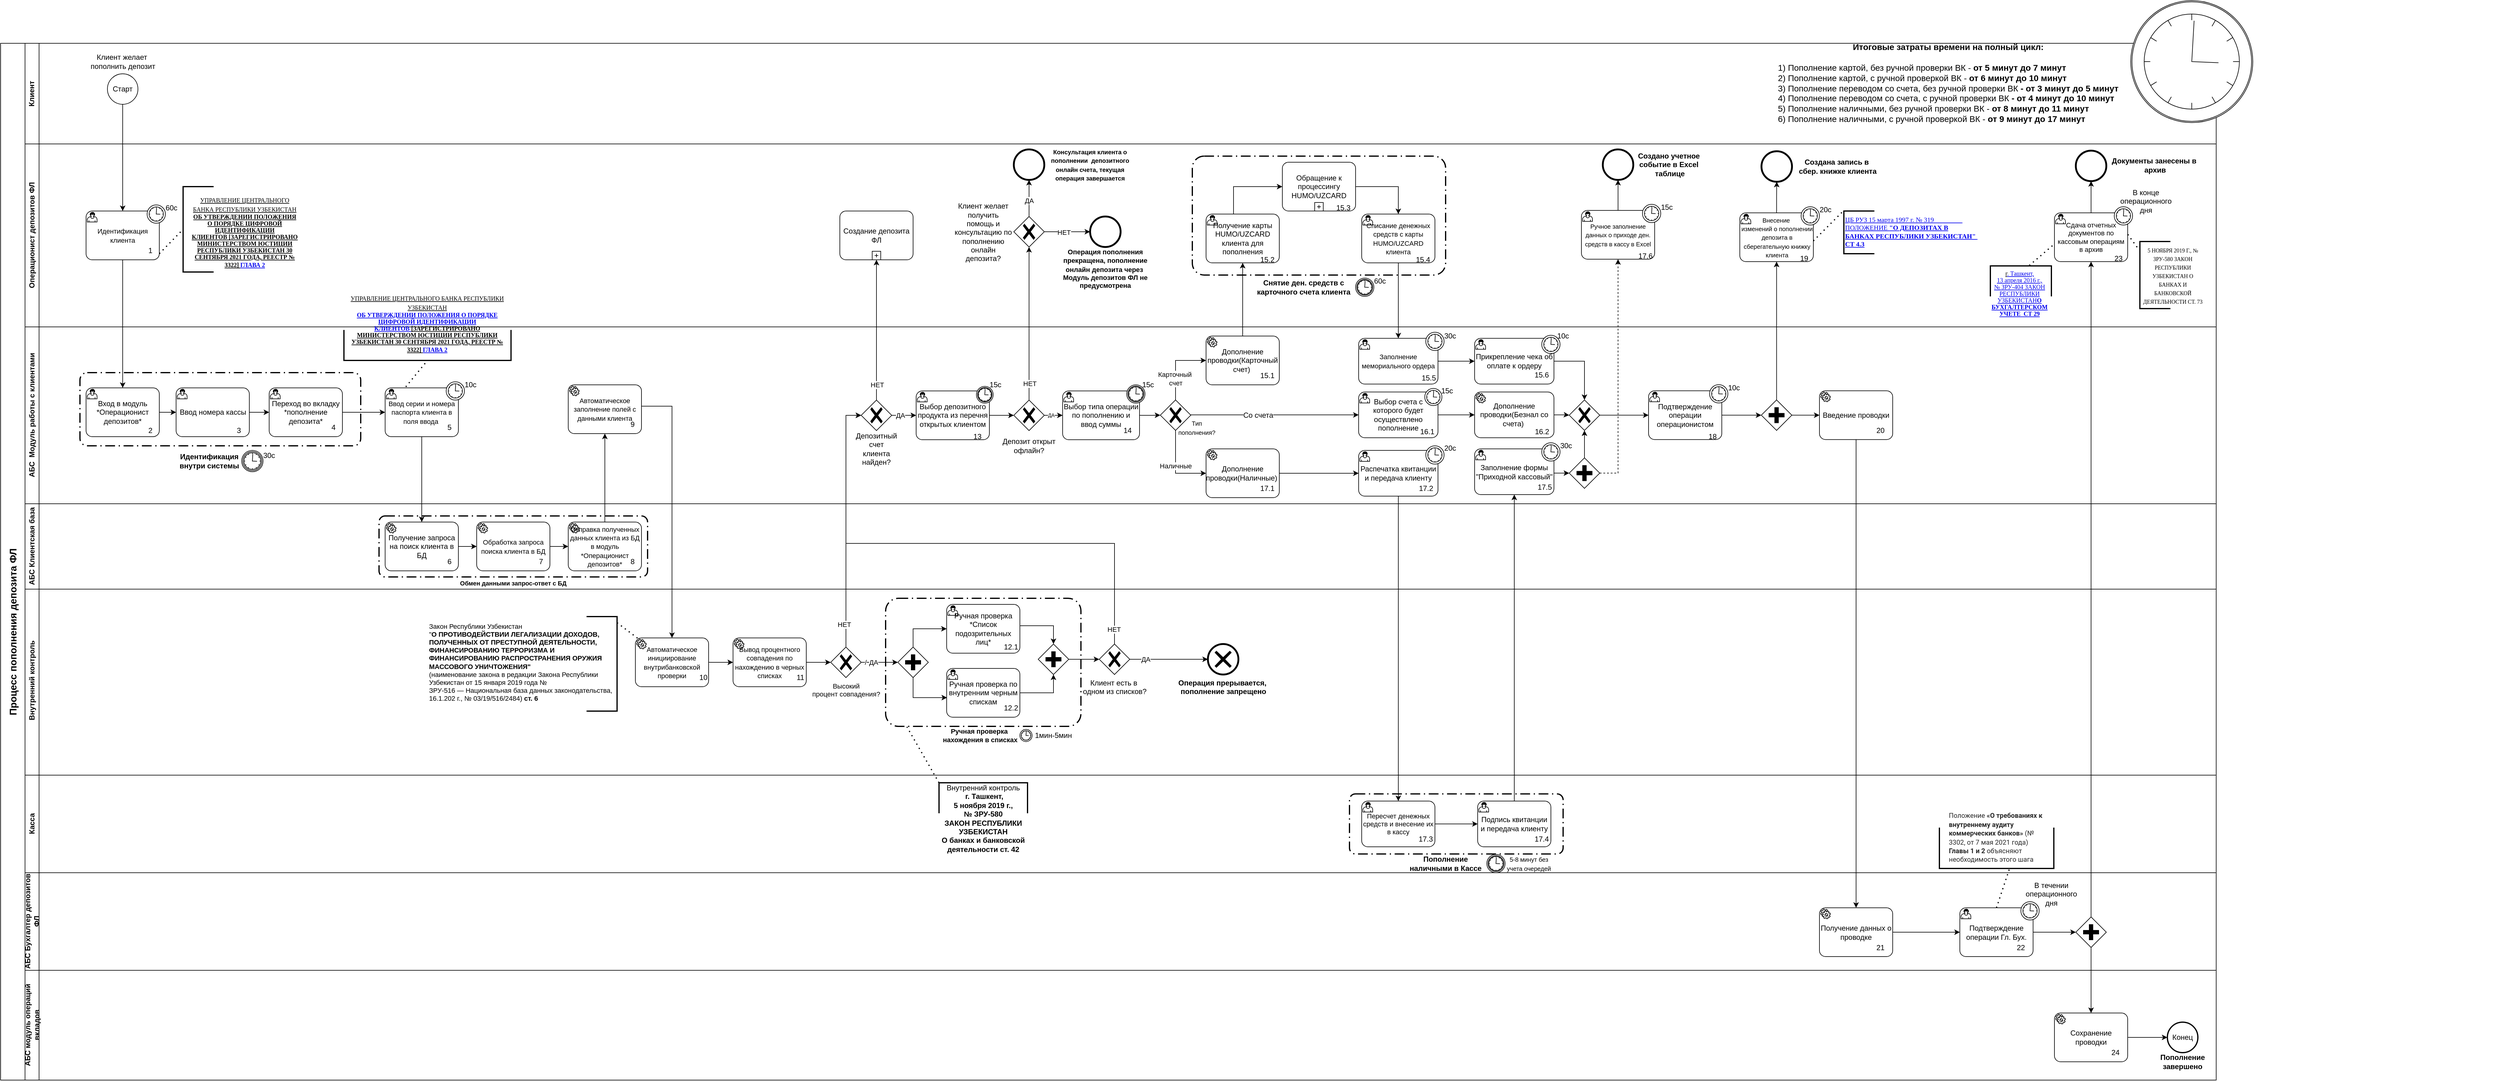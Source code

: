 <mxfile version="26.2.14">
  <diagram name="Страница — 1" id="I93Vsu_bDrt6NBDVFRNT">
    <mxGraphModel dx="3473" dy="2227" grid="1" gridSize="10" guides="1" tooltips="1" connect="1" arrows="1" fold="1" page="1" pageScale="1" pageWidth="827" pageHeight="1169" background="none" math="0" shadow="0">
      <root>
        <mxCell id="0" />
        <mxCell id="1" parent="0" />
        <mxCell id="WBtb9ftXoWQ1x7lcYSFk-111" value="Касса" style="swimlane;horizontal=0;whiteSpace=wrap;html=1;swimlaneFillColor=default;" parent="1" vertex="1">
          <mxGeometry x="130" y="1590" width="3590" height="160" as="geometry" />
        </mxCell>
        <mxCell id="9cE5rPN8ckgTOjGOvwCx-70" value="&lt;font style=&quot;font-size: 10px;&quot;&gt;5-8 минут без учета очередей&lt;/font&gt;" style="text;html=1;align=center;verticalAlign=middle;whiteSpace=wrap;rounded=0;" parent="WBtb9ftXoWQ1x7lcYSFk-111" vertex="1">
          <mxGeometry x="2425" y="135" width="77.5" height="20" as="geometry" />
        </mxCell>
        <mxCell id="WBtb9ftXoWQ1x7lcYSFk-196" value="Пересчет денежных средств и внесение их в кассу" style="points=[[0.25,0,0],[0.5,0,0],[0.75,0,0],[1,0.25,0],[1,0.5,0],[1,0.75,0],[0.75,1,0],[0.5,1,0],[0.25,1,0],[0,0.75,0],[0,0.5,0],[0,0.25,0]];shape=mxgraph.bpmn.task;whiteSpace=wrap;rectStyle=rounded;size=10;html=1;container=1;expand=0;collapsible=0;taskMarker=user;fontSize=11;" parent="WBtb9ftXoWQ1x7lcYSFk-111" vertex="1">
          <mxGeometry x="2190" y="42.5" width="120" height="75" as="geometry" />
        </mxCell>
        <mxCell id="eoQPxgJgdnssCheiITIp-20" value="17.3" style="text;html=1;align=center;verticalAlign=middle;whiteSpace=wrap;rounded=0;" parent="WBtb9ftXoWQ1x7lcYSFk-196" vertex="1">
          <mxGeometry x="90" y="47.62" width="30" height="30" as="geometry" />
        </mxCell>
        <mxCell id="WBtb9ftXoWQ1x7lcYSFk-199" value="Подпись квитанции&lt;div&gt;и передача клиенту&lt;/div&gt;" style="points=[[0.25,0,0],[0.5,0,0],[0.75,0,0],[1,0.25,0],[1,0.5,0],[1,0.75,0],[0.75,1,0],[0.5,1,0],[0.25,1,0],[0,0.75,0],[0,0.5,0],[0,0.25,0]];shape=mxgraph.bpmn.task;whiteSpace=wrap;rectStyle=rounded;size=10;html=1;container=1;expand=0;collapsible=0;taskMarker=user;" parent="WBtb9ftXoWQ1x7lcYSFk-111" vertex="1">
          <mxGeometry x="2380" y="42.5" width="120" height="75" as="geometry" />
        </mxCell>
        <mxCell id="eoQPxgJgdnssCheiITIp-22" value="17.4" style="text;html=1;align=center;verticalAlign=middle;whiteSpace=wrap;rounded=0;" parent="WBtb9ftXoWQ1x7lcYSFk-199" vertex="1">
          <mxGeometry x="90" y="47.62" width="30" height="30" as="geometry" />
        </mxCell>
        <mxCell id="WBtb9ftXoWQ1x7lcYSFk-200" style="edgeStyle=orthogonalEdgeStyle;rounded=0;orthogonalLoop=1;jettySize=auto;html=1;entryX=0;entryY=0.5;entryDx=0;entryDy=0;entryPerimeter=0;" parent="WBtb9ftXoWQ1x7lcYSFk-111" source="WBtb9ftXoWQ1x7lcYSFk-196" target="WBtb9ftXoWQ1x7lcYSFk-199" edge="1">
          <mxGeometry relative="1" as="geometry" />
        </mxCell>
        <mxCell id="WBtb9ftXoWQ1x7lcYSFk-241" value="" style="points=[[0.145,0.145,0],[0.5,0,0],[0.855,0.145,0],[1,0.5,0],[0.855,0.855,0],[0.5,1,0],[0.145,0.855,0],[0,0.5,0]];shape=mxgraph.bpmn.event;html=1;verticalLabelPosition=bottom;labelBackgroundColor=#ffffff;verticalAlign=top;align=center;perimeter=ellipsePerimeter;outlineConnect=0;aspect=fixed;outline=catching;symbol=timer;" parent="WBtb9ftXoWQ1x7lcYSFk-111" vertex="1">
          <mxGeometry x="2395" y="130" width="30" height="30" as="geometry" />
        </mxCell>
        <mxCell id="SLUu4lNfyMij0ynd3nAI-29" value="&lt;b&gt;Пополнение наличными в Кассе&lt;/b&gt;" style="text;html=1;align=center;verticalAlign=middle;whiteSpace=wrap;rounded=0;" parent="WBtb9ftXoWQ1x7lcYSFk-111" vertex="1">
          <mxGeometry x="2260" y="130" width="135" height="30" as="geometry" />
        </mxCell>
        <mxCell id="9ujfqhicyc-dgx2v9wA9-1" value="Внутренний контроль&lt;div&gt;&amp;nbsp;&lt;span style=&quot;background-color: initial;&quot;&gt;&lt;b&gt;г. Ташкент,&lt;/b&gt;&lt;/span&gt;&lt;div&gt;&lt;b&gt;5 ноября 2019 г.,&lt;/b&gt;&lt;/div&gt;&lt;div&gt;&lt;b&gt;№ ЗРУ-580&lt;/b&gt;&lt;/div&gt;&lt;div&gt;&lt;b&gt;ЗАКОН РЕСПУБЛИКИ УЗБЕКИСТАН&lt;/b&gt;&lt;/div&gt;&lt;div&gt;&lt;b&gt;О банках и банковской деятельности ст. 42&lt;/b&gt;&lt;/div&gt;&lt;/div&gt;" style="text;html=1;align=center;verticalAlign=middle;whiteSpace=wrap;rounded=0;" parent="WBtb9ftXoWQ1x7lcYSFk-111" vertex="1">
          <mxGeometry x="1470" y="55.6" width="200" height="30" as="geometry" />
        </mxCell>
        <mxCell id="9ujfqhicyc-dgx2v9wA9-16" value="" style="strokeWidth=2;html=1;shape=mxgraph.flowchart.annotation_1;align=left;pointerEvents=1;rotation=90;" parent="WBtb9ftXoWQ1x7lcYSFk-111" vertex="1">
          <mxGeometry x="1545" y="-35" width="50" height="145" as="geometry" />
        </mxCell>
        <mxCell id="jak6Ox_uj0EUBXvy14uI-27" value="&lt;font style=&quot;font-size: 11px;&quot;&gt;&lt;span style=&quot;color: rgba(0, 0, 0, 0.84); font-family: Roboto, Arial, sans-serif; background-color: rgb(255, 255, 255);&quot;&gt;Положение&amp;nbsp;&lt;/span&gt;&lt;span style=&quot;box-sizing: border-box; font-weight: bolder; color: rgba(0, 0, 0, 0.84); font-family: Roboto, Arial, sans-serif; background-color: rgb(255, 255, 255);&quot;&gt;«О требованиях к внутреннему аудиту коммерческих банков»&amp;nbsp;&lt;/span&gt;&lt;span style=&quot;color: rgba(0, 0, 0, 0.84); font-family: Roboto, Arial, sans-serif; background-color: rgb(255, 255, 255);&quot;&gt;(№ 3302, от 7 мая 2021 года) &lt;b&gt;Главы 1 и 2&lt;/b&gt; объясняют необходимость этого шага&lt;/span&gt;&lt;/font&gt;" style="text;html=1;align=left;verticalAlign=middle;whiteSpace=wrap;rounded=0;" parent="WBtb9ftXoWQ1x7lcYSFk-111" vertex="1">
          <mxGeometry x="3150" y="85.6" width="160" height="31.905" as="geometry" />
        </mxCell>
        <mxCell id="9ujfqhicyc-dgx2v9wA9-14" value="" style="strokeWidth=2;html=1;shape=mxgraph.flowchart.annotation_1;align=left;pointerEvents=1;rotation=-90;" parent="WBtb9ftXoWQ1x7lcYSFk-111" vertex="1">
          <mxGeometry x="3196.75" y="25.75" width="67" height="187.5" as="geometry" />
        </mxCell>
        <mxCell id="WBtb9ftXoWQ1x7lcYSFk-112" value="АБС Бухгалтер депозитов ФЛ" style="swimlane;horizontal=0;whiteSpace=wrap;html=1;swimlaneFillColor=default;" parent="1" vertex="1">
          <mxGeometry x="130" y="1750" width="3590" height="160" as="geometry" />
        </mxCell>
        <mxCell id="SLUu4lNfyMij0ynd3nAI-6" value="Подтверждение операции Гл. Бух." style="points=[[0.25,0,0],[0.5,0,0],[0.75,0,0],[1,0.25,0],[1,0.5,0],[1,0.75,0],[0.75,1,0],[0.5,1,0],[0.25,1,0],[0,0.75,0],[0,0.5,0],[0,0.25,0]];shape=mxgraph.bpmn.task;whiteSpace=wrap;rectStyle=rounded;size=10;html=1;container=1;expand=0;collapsible=0;taskMarker=user;" parent="WBtb9ftXoWQ1x7lcYSFk-112" vertex="1">
          <mxGeometry x="3170" y="57.5" width="120" height="80" as="geometry" />
        </mxCell>
        <mxCell id="WBtb9ftXoWQ1x7lcYSFk-213" value="" style="points=[[0.145,0.145,0],[0.5,0,0],[0.855,0.145,0],[1,0.5,0],[0.855,0.855,0],[0.5,1,0],[0.145,0.855,0],[0,0.5,0]];shape=mxgraph.bpmn.event;html=1;verticalLabelPosition=bottom;labelBackgroundColor=#ffffff;verticalAlign=top;align=center;perimeter=ellipsePerimeter;outlineConnect=0;aspect=fixed;outline=standard;symbol=timer;" parent="SLUu4lNfyMij0ynd3nAI-6" vertex="1">
          <mxGeometry x="100" y="-10" width="30" height="30" as="geometry" />
        </mxCell>
        <mxCell id="SLUu4lNfyMij0ynd3nAI-153" value="22" style="text;html=1;align=center;verticalAlign=middle;whiteSpace=wrap;rounded=0;" parent="SLUu4lNfyMij0ynd3nAI-6" vertex="1">
          <mxGeometry x="70" y="50" width="60" height="30" as="geometry" />
        </mxCell>
        <mxCell id="SLUu4lNfyMij0ynd3nAI-66" value="Получение данных о проводке" style="points=[[0.25,0,0],[0.5,0,0],[0.75,0,0],[1,0.25,0],[1,0.5,0],[1,0.75,0],[0.75,1,0],[0.5,1,0],[0.25,1,0],[0,0.75,0],[0,0.5,0],[0,0.25,0]];shape=mxgraph.bpmn.task;whiteSpace=wrap;rectStyle=rounded;size=10;html=1;container=1;expand=0;collapsible=0;taskMarker=service;" parent="WBtb9ftXoWQ1x7lcYSFk-112" vertex="1">
          <mxGeometry x="2940" y="57.5" width="120" height="80" as="geometry" />
        </mxCell>
        <mxCell id="SLUu4lNfyMij0ynd3nAI-152" value="21" style="text;html=1;align=center;verticalAlign=middle;whiteSpace=wrap;rounded=0;" parent="SLUu4lNfyMij0ynd3nAI-66" vertex="1">
          <mxGeometry x="70" y="50" width="60" height="30" as="geometry" />
        </mxCell>
        <mxCell id="AWVAdoIl7heZMMW8H2X0-122" style="edgeStyle=orthogonalEdgeStyle;rounded=0;orthogonalLoop=1;jettySize=auto;html=1;entryX=0;entryY=0.5;entryDx=0;entryDy=0;entryPerimeter=0;" parent="WBtb9ftXoWQ1x7lcYSFk-112" source="SLUu4lNfyMij0ynd3nAI-66" target="SLUu4lNfyMij0ynd3nAI-6" edge="1">
          <mxGeometry relative="1" as="geometry" />
        </mxCell>
        <mxCell id="AWVAdoIl7heZMMW8H2X0-123" value="" style="points=[[0.25,0.25,0],[0.5,0,0],[0.75,0.25,0],[1,0.5,0],[0.75,0.75,0],[0.5,1,0],[0.25,0.75,0],[0,0.5,0]];shape=mxgraph.bpmn.gateway2;html=1;verticalLabelPosition=bottom;labelBackgroundColor=#ffffff;verticalAlign=top;align=center;perimeter=rhombusPerimeter;outlineConnect=0;outline=none;symbol=none;gwType=parallel;" parent="WBtb9ftXoWQ1x7lcYSFk-112" vertex="1">
          <mxGeometry x="3360" y="72.5" width="50" height="50" as="geometry" />
        </mxCell>
        <mxCell id="AWVAdoIl7heZMMW8H2X0-125" style="edgeStyle=orthogonalEdgeStyle;rounded=0;orthogonalLoop=1;jettySize=auto;html=1;entryX=0;entryY=0.5;entryDx=0;entryDy=0;entryPerimeter=0;" parent="WBtb9ftXoWQ1x7lcYSFk-112" source="SLUu4lNfyMij0ynd3nAI-6" target="AWVAdoIl7heZMMW8H2X0-123" edge="1">
          <mxGeometry relative="1" as="geometry" />
        </mxCell>
        <mxCell id="jak6Ox_uj0EUBXvy14uI-30" value="В течении операционного дня" style="text;html=1;align=center;verticalAlign=middle;whiteSpace=wrap;rounded=0;" parent="WBtb9ftXoWQ1x7lcYSFk-112" vertex="1">
          <mxGeometry x="3290" y="20" width="60" height="30" as="geometry" />
        </mxCell>
        <mxCell id="WBtb9ftXoWQ1x7lcYSFk-105" value="АБС&amp;nbsp; Модуль работы с клиентами" style="swimlane;horizontal=0;whiteSpace=wrap;html=1;startSize=23;swimlaneFillColor=default;" parent="1" vertex="1">
          <mxGeometry x="130" y="855" width="3590" height="290" as="geometry" />
        </mxCell>
        <mxCell id="WBtb9ftXoWQ1x7lcYSFk-115" value="Вход в модуль *Операционист депозитов*" style="points=[[0.25,0,0],[0.5,0,0],[0.75,0,0],[1,0.25,0],[1,0.5,0],[1,0.75,0],[0.75,1,0],[0.5,1,0],[0.25,1,0],[0,0.75,0],[0,0.5,0],[0,0.25,0]];shape=mxgraph.bpmn.task;whiteSpace=wrap;rectStyle=rounded;size=10;html=1;container=1;expand=0;collapsible=0;taskMarker=user;" parent="WBtb9ftXoWQ1x7lcYSFk-105" vertex="1">
          <mxGeometry x="100" y="100" width="120" height="80" as="geometry" />
        </mxCell>
        <mxCell id="eoQPxgJgdnssCheiITIp-8" value="2" style="text;html=1;align=center;verticalAlign=middle;resizable=0;points=[];autosize=1;strokeColor=none;fillColor=none;" parent="WBtb9ftXoWQ1x7lcYSFk-115" vertex="1">
          <mxGeometry x="90" y="55" width="30" height="30" as="geometry" />
        </mxCell>
        <mxCell id="WBtb9ftXoWQ1x7lcYSFk-124" style="edgeStyle=orthogonalEdgeStyle;rounded=0;orthogonalLoop=1;jettySize=auto;html=1;" parent="WBtb9ftXoWQ1x7lcYSFk-105" source="WBtb9ftXoWQ1x7lcYSFk-117" target="WBtb9ftXoWQ1x7lcYSFk-123" edge="1">
          <mxGeometry relative="1" as="geometry" />
        </mxCell>
        <mxCell id="WBtb9ftXoWQ1x7lcYSFk-117" value="Ввод номера кассы" style="points=[[0.25,0,0],[0.5,0,0],[0.75,0,0],[1,0.25,0],[1,0.5,0],[1,0.75,0],[0.75,1,0],[0.5,1,0],[0.25,1,0],[0,0.75,0],[0,0.5,0],[0,0.25,0]];shape=mxgraph.bpmn.task;whiteSpace=wrap;rectStyle=rounded;size=10;html=1;container=1;expand=0;collapsible=0;taskMarker=user;" parent="WBtb9ftXoWQ1x7lcYSFk-105" vertex="1">
          <mxGeometry x="247.5" y="100" width="120" height="80" as="geometry" />
        </mxCell>
        <mxCell id="eoQPxgJgdnssCheiITIp-9" value="3" style="text;html=1;align=center;verticalAlign=middle;resizable=0;points=[];autosize=1;strokeColor=none;fillColor=none;" parent="WBtb9ftXoWQ1x7lcYSFk-117" vertex="1">
          <mxGeometry x="87.5" y="55" width="30" height="30" as="geometry" />
        </mxCell>
        <mxCell id="WBtb9ftXoWQ1x7lcYSFk-118" style="edgeStyle=orthogonalEdgeStyle;rounded=0;orthogonalLoop=1;jettySize=auto;html=1;entryX=0;entryY=0.5;entryDx=0;entryDy=0;entryPerimeter=0;" parent="WBtb9ftXoWQ1x7lcYSFk-105" source="WBtb9ftXoWQ1x7lcYSFk-115" target="WBtb9ftXoWQ1x7lcYSFk-117" edge="1">
          <mxGeometry relative="1" as="geometry" />
        </mxCell>
        <mxCell id="WBtb9ftXoWQ1x7lcYSFk-123" value="Переход во вкладку *пополнение депозита*" style="points=[[0.25,0,0],[0.5,0,0],[0.75,0,0],[1,0.25,0],[1,0.5,0],[1,0.75,0],[0.75,1,0],[0.5,1,0],[0.25,1,0],[0,0.75,0],[0,0.5,0],[0,0.25,0]];shape=mxgraph.bpmn.task;whiteSpace=wrap;rectStyle=rounded;size=10;html=1;container=1;expand=0;collapsible=0;taskMarker=user;" parent="WBtb9ftXoWQ1x7lcYSFk-105" vertex="1">
          <mxGeometry x="400" y="100" width="120" height="80" as="geometry" />
        </mxCell>
        <mxCell id="eoQPxgJgdnssCheiITIp-10" value="4" style="text;html=1;align=center;verticalAlign=middle;resizable=0;points=[];autosize=1;strokeColor=none;fillColor=none;" parent="WBtb9ftXoWQ1x7lcYSFk-123" vertex="1">
          <mxGeometry x="90" y="50" width="30" height="30" as="geometry" />
        </mxCell>
        <mxCell id="WBtb9ftXoWQ1x7lcYSFk-125" value="&lt;span id=&quot;docs-internal-guid-d148073e-7fff-c946-ccb2-5d02b14a201e&quot;&gt;&lt;font style=&quot;font-size: 11px;&quot;&gt;&lt;span style=&quot;background-color: transparent; font-variant-numeric: normal; font-variant-east-asian: normal; font-variant-alternates: normal; font-variant-position: normal; vertical-align: baseline; white-space-collapse: preserve;&quot;&gt;&lt;font style=&quot;&quot;&gt;Ввод серии и номера паспорта клиента в поля ввода&lt;/font&gt;&lt;/span&gt;&lt;span style=&quot;background-color: transparent; font-variant-numeric: normal; font-variant-east-asian: normal; font-variant-alternates: normal; font-variant-position: normal; vertical-align: baseline; white-space-collapse: preserve;&quot;&gt; &lt;/span&gt;&lt;/font&gt;&lt;/span&gt;" style="points=[[0.25,0,0],[0.5,0,0],[0.75,0,0],[1,0.25,0],[1,0.5,0],[1,0.75,0],[0.75,1,0],[0.5,1,0],[0.25,1,0],[0,0.75,0],[0,0.5,0],[0,0.25,0]];shape=mxgraph.bpmn.task;whiteSpace=wrap;rectStyle=rounded;size=10;html=1;container=1;expand=0;collapsible=0;taskMarker=user;" parent="WBtb9ftXoWQ1x7lcYSFk-105" vertex="1">
          <mxGeometry x="590" y="100" width="120" height="80" as="geometry" />
        </mxCell>
        <mxCell id="9cE5rPN8ckgTOjGOvwCx-58" value="" style="points=[[0.145,0.145,0],[0.5,0,0],[0.855,0.145,0],[1,0.5,0],[0.855,0.855,0],[0.5,1,0],[0.145,0.855,0],[0,0.5,0]];shape=mxgraph.bpmn.event;html=1;verticalLabelPosition=bottom;labelBackgroundColor=#ffffff;verticalAlign=top;align=center;perimeter=ellipsePerimeter;outlineConnect=0;aspect=fixed;outline=standard;symbol=timer;" parent="WBtb9ftXoWQ1x7lcYSFk-125" vertex="1">
          <mxGeometry x="100" y="-10" width="30" height="30" as="geometry" />
        </mxCell>
        <mxCell id="eoQPxgJgdnssCheiITIp-11" value="5" style="text;html=1;align=center;verticalAlign=middle;resizable=0;points=[];autosize=1;strokeColor=none;fillColor=none;" parent="WBtb9ftXoWQ1x7lcYSFk-125" vertex="1">
          <mxGeometry x="90" y="50" width="30" height="30" as="geometry" />
        </mxCell>
        <mxCell id="WBtb9ftXoWQ1x7lcYSFk-126" style="edgeStyle=orthogonalEdgeStyle;rounded=0;orthogonalLoop=1;jettySize=auto;html=1;entryX=0;entryY=0.5;entryDx=0;entryDy=0;entryPerimeter=0;" parent="WBtb9ftXoWQ1x7lcYSFk-105" source="WBtb9ftXoWQ1x7lcYSFk-123" target="WBtb9ftXoWQ1x7lcYSFk-125" edge="1">
          <mxGeometry relative="1" as="geometry">
            <Array as="points">
              <mxPoint x="590" y="140" />
            </Array>
          </mxGeometry>
        </mxCell>
        <mxCell id="WBtb9ftXoWQ1x7lcYSFk-137" value="&lt;span id=&quot;docs-internal-guid-91123399-7fff-7130-8066-c27cf0794c18&quot;&gt;&lt;span style=&quot;background-color: transparent; font-variant-numeric: normal; font-variant-east-asian: normal; font-variant-alternates: normal; font-variant-position: normal; vertical-align: baseline; white-space-collapse: preserve;&quot;&gt;&lt;font style=&quot;font-size: 11px;&quot; face=&quot;Helvetica&quot;&gt;Автоматическое заполнение полей с данными клиента&lt;/font&gt;&lt;/span&gt;&lt;/span&gt;" style="points=[[0.25,0,0],[0.5,0,0],[0.75,0,0],[1,0.25,0],[1,0.5,0],[1,0.75,0],[0.75,1,0],[0.5,1,0],[0.25,1,0],[0,0.75,0],[0,0.5,0],[0,0.25,0]];shape=mxgraph.bpmn.task;whiteSpace=wrap;rectStyle=rounded;size=10;html=1;container=1;expand=0;collapsible=0;taskMarker=service;" parent="WBtb9ftXoWQ1x7lcYSFk-105" vertex="1">
          <mxGeometry x="890" y="95" width="120" height="80" as="geometry" />
        </mxCell>
        <mxCell id="eoQPxgJgdnssCheiITIp-15" value="9" style="text;html=1;align=center;verticalAlign=middle;resizable=0;points=[];autosize=1;strokeColor=none;fillColor=none;" parent="WBtb9ftXoWQ1x7lcYSFk-137" vertex="1">
          <mxGeometry x="90" y="50" width="30" height="30" as="geometry" />
        </mxCell>
        <mxCell id="WBtb9ftXoWQ1x7lcYSFk-202" style="edgeStyle=orthogonalEdgeStyle;rounded=0;orthogonalLoop=1;jettySize=auto;html=1;dashed=1;dashPattern=8 8;" parent="WBtb9ftXoWQ1x7lcYSFk-105" edge="1">
          <mxGeometry relative="1" as="geometry">
            <mxPoint x="790" y="140" as="targetPoint" />
            <Array as="points" />
            <mxPoint x="790" y="140" as="sourcePoint" />
          </mxGeometry>
        </mxCell>
        <mxCell id="WBtb9ftXoWQ1x7lcYSFk-170" value="" style="points=[[0.25,0.25,0],[0.5,0,0],[0.75,0.25,0],[1,0.5,0],[0.75,0.75,0],[0.5,1,0],[0.25,0.75,0],[0,0.5,0]];shape=mxgraph.bpmn.gateway2;html=1;verticalLabelPosition=bottom;labelBackgroundColor=#ffffff;verticalAlign=top;align=center;perimeter=rhombusPerimeter;outlineConnect=0;outline=none;symbol=none;gwType=exclusive;" parent="WBtb9ftXoWQ1x7lcYSFk-105" vertex="1">
          <mxGeometry x="2530" y="119.75" width="50" height="50" as="geometry" />
        </mxCell>
        <mxCell id="WBtb9ftXoWQ1x7lcYSFk-210" value="Введение проводки" style="points=[[0.25,0,0],[0.5,0,0],[0.75,0,0],[1,0.25,0],[1,0.5,0],[1,0.75,0],[0.75,1,0],[0.5,1,0],[0.25,1,0],[0,0.75,0],[0,0.5,0],[0,0.25,0]];shape=mxgraph.bpmn.task;whiteSpace=wrap;rectStyle=rounded;size=10;html=1;container=1;expand=0;collapsible=0;taskMarker=service;" parent="WBtb9ftXoWQ1x7lcYSFk-105" vertex="1">
          <mxGeometry x="2940" y="104.75" width="120" height="80" as="geometry" />
        </mxCell>
        <mxCell id="eoQPxgJgdnssCheiITIp-28" value="20" style="text;html=1;align=center;verticalAlign=middle;whiteSpace=wrap;rounded=0;" parent="WBtb9ftXoWQ1x7lcYSFk-210" vertex="1">
          <mxGeometry x="70" y="50" width="60" height="30" as="geometry" />
        </mxCell>
        <mxCell id="WBtb9ftXoWQ1x7lcYSFk-160" value="&lt;font style=&quot;font-size: 10px;&quot;&gt;Тип пополнения?&lt;/font&gt;" style="text;html=1;align=center;verticalAlign=middle;whiteSpace=wrap;rounded=0;labelBorderColor=none;" parent="WBtb9ftXoWQ1x7lcYSFk-105" vertex="1">
          <mxGeometry x="1890" y="150" width="60" height="30" as="geometry" />
        </mxCell>
        <mxCell id="xWnGzdKVdEFLd-c69Kvy-7" style="edgeStyle=orthogonalEdgeStyle;rounded=0;orthogonalLoop=1;jettySize=auto;html=1;" parent="WBtb9ftXoWQ1x7lcYSFk-105" source="WBtb9ftXoWQ1x7lcYSFk-141" target="1nk-qeLGgKqC2jJY_4Dd-18" edge="1">
          <mxGeometry relative="1" as="geometry" />
        </mxCell>
        <mxCell id="WBtb9ftXoWQ1x7lcYSFk-141" value="Выбор депозитного продукта из перечня открытых клиентом" style="points=[[0.25,0,0],[0.5,0,0],[0.75,0,0],[1,0.25,0],[1,0.5,0],[1,0.75,0],[0.75,1,0],[0.5,1,0],[0.25,1,0],[0,0.75,0],[0,0.5,0],[0,0.25,0]];shape=mxgraph.bpmn.task;whiteSpace=wrap;rectStyle=rounded;size=10;html=1;container=1;expand=0;collapsible=0;taskMarker=user;" parent="WBtb9ftXoWQ1x7lcYSFk-105" vertex="1">
          <mxGeometry x="1460" y="105" width="120" height="80" as="geometry" />
        </mxCell>
        <mxCell id="eoQPxgJgdnssCheiITIp-16" value="13" style="text;html=1;align=center;verticalAlign=middle;resizable=0;points=[];autosize=1;strokeColor=none;fillColor=none;" parent="WBtb9ftXoWQ1x7lcYSFk-141" vertex="1">
          <mxGeometry x="80" y="60" width="40" height="30" as="geometry" />
        </mxCell>
        <mxCell id="WBtb9ftXoWQ1x7lcYSFk-239" value="" style="points=[[0.145,0.145,0],[0.5,0,0],[0.855,0.145,0],[1,0.5,0],[0.855,0.855,0],[0.5,1,0],[0.145,0.855,0],[0,0.5,0]];shape=mxgraph.bpmn.event;html=1;verticalLabelPosition=bottom;labelBackgroundColor=#ffffff;verticalAlign=top;align=center;perimeter=ellipsePerimeter;outlineConnect=0;aspect=fixed;outline=catching;symbol=timer;" parent="WBtb9ftXoWQ1x7lcYSFk-141" vertex="1">
          <mxGeometry x="98.75" y="-7.5" width="27.5" height="27.5" as="geometry" />
        </mxCell>
        <mxCell id="WBtb9ftXoWQ1x7lcYSFk-143" value="Выбор типа операции по пополнению и ввод суммы" style="points=[[0.25,0,0],[0.5,0,0],[0.75,0,0],[1,0.25,0],[1,0.5,0],[1,0.75,0],[0.75,1,0],[0.5,1,0],[0.25,1,0],[0,0.75,0],[0,0.5,0],[0,0.25,0]];shape=mxgraph.bpmn.task;whiteSpace=wrap;rectStyle=rounded;size=10;html=1;container=1;expand=0;collapsible=0;taskMarker=user;" parent="WBtb9ftXoWQ1x7lcYSFk-105" vertex="1">
          <mxGeometry x="1700" y="105" width="126" height="80" as="geometry" />
        </mxCell>
        <mxCell id="eoQPxgJgdnssCheiITIp-17" value="14" style="text;html=1;align=center;verticalAlign=middle;resizable=0;points=[];autosize=1;strokeColor=none;fillColor=none;" parent="WBtb9ftXoWQ1x7lcYSFk-143" vertex="1">
          <mxGeometry x="86" y="50" width="40" height="30" as="geometry" />
        </mxCell>
        <mxCell id="SLUu4lNfyMij0ynd3nAI-166" value="" style="points=[[0.145,0.145,0],[0.5,0,0],[0.855,0.145,0],[1,0.5,0],[0.855,0.855,0],[0.5,1,0],[0.145,0.855,0],[0,0.5,0]];shape=mxgraph.bpmn.event;html=1;verticalLabelPosition=bottom;labelBackgroundColor=#ffffff;verticalAlign=top;align=center;perimeter=ellipsePerimeter;outlineConnect=0;aspect=fixed;outline=catching;symbol=timer;" parent="WBtb9ftXoWQ1x7lcYSFk-143" vertex="1">
          <mxGeometry x="105" y="-10" width="30" height="30" as="geometry" />
        </mxCell>
        <mxCell id="WBtb9ftXoWQ1x7lcYSFk-167" value="&lt;font style=&quot;font-size: 11px;&quot;&gt;Заполнение мемориального ордера&lt;/font&gt;" style="points=[[0.25,0,0],[0.5,0,0],[0.75,0,0],[1,0.25,0],[1,0.5,0],[1,0.75,0],[0.75,1,0],[0.5,1,0],[0.25,1,0],[0,0.75,0],[0,0.5,0],[0,0.25,0]];shape=mxgraph.bpmn.task;whiteSpace=wrap;rectStyle=rounded;size=10;html=1;container=1;expand=0;collapsible=0;taskMarker=user;" parent="WBtb9ftXoWQ1x7lcYSFk-105" vertex="1">
          <mxGeometry x="2185" y="18.75" width="130" height="75" as="geometry" />
        </mxCell>
        <mxCell id="9cE5rPN8ckgTOjGOvwCx-67" value="" style="points=[[0.145,0.145,0],[0.5,0,0],[0.855,0.145,0],[1,0.5,0],[0.855,0.855,0],[0.5,1,0],[0.145,0.855,0],[0,0.5,0]];shape=mxgraph.bpmn.event;html=1;verticalLabelPosition=bottom;labelBackgroundColor=#ffffff;verticalAlign=top;align=center;perimeter=ellipsePerimeter;outlineConnect=0;aspect=fixed;outline=standard;symbol=timer;" parent="WBtb9ftXoWQ1x7lcYSFk-167" vertex="1">
          <mxGeometry x="110" y="-10" width="30" height="30" as="geometry" />
        </mxCell>
        <mxCell id="eoQPxgJgdnssCheiITIp-26" value="15.5" style="text;html=1;align=center;verticalAlign=middle;whiteSpace=wrap;rounded=0;" parent="WBtb9ftXoWQ1x7lcYSFk-167" vertex="1">
          <mxGeometry x="85" y="50" width="60" height="30" as="geometry" />
        </mxCell>
        <mxCell id="9cE5rPN8ckgTOjGOvwCx-55" value="30с" style="text;html=1;align=center;verticalAlign=middle;whiteSpace=wrap;rounded=0;" parent="WBtb9ftXoWQ1x7lcYSFk-105" vertex="1">
          <mxGeometry x="370" y="196.25" width="60" height="30" as="geometry" />
        </mxCell>
        <mxCell id="9cE5rPN8ckgTOjGOvwCx-59" value="10с" style="text;html=1;align=center;verticalAlign=middle;whiteSpace=wrap;rounded=0;" parent="WBtb9ftXoWQ1x7lcYSFk-105" vertex="1">
          <mxGeometry x="700" y="80" width="60" height="30" as="geometry" />
        </mxCell>
        <mxCell id="9cE5rPN8ckgTOjGOvwCx-64" value="15с" style="text;html=1;align=center;verticalAlign=middle;whiteSpace=wrap;rounded=0;" parent="WBtb9ftXoWQ1x7lcYSFk-105" vertex="1">
          <mxGeometry x="1560" y="80" width="60" height="30" as="geometry" />
        </mxCell>
        <mxCell id="9cE5rPN8ckgTOjGOvwCx-68" value="30с" style="text;html=1;align=center;verticalAlign=middle;whiteSpace=wrap;rounded=0;" parent="WBtb9ftXoWQ1x7lcYSFk-105" vertex="1">
          <mxGeometry x="2305" width="60" height="30" as="geometry" />
        </mxCell>
        <mxCell id="SLUu4lNfyMij0ynd3nAI-1" value="&lt;b&gt;Идентификация внутри системы&lt;/b&gt;" style="text;html=1;align=center;verticalAlign=middle;whiteSpace=wrap;rounded=0;" parent="WBtb9ftXoWQ1x7lcYSFk-105" vertex="1">
          <mxGeometry x="247.5" y="205" width="107.5" height="30" as="geometry" />
        </mxCell>
        <mxCell id="WBtb9ftXoWQ1x7lcYSFk-237" value="" style="points=[[0.145,0.145,0],[0.5,0,0],[0.855,0.145,0],[1,0.5,0],[0.855,0.855,0],[0.5,1,0],[0.145,0.855,0],[0,0.5,0]];shape=mxgraph.bpmn.event;html=1;verticalLabelPosition=bottom;labelBackgroundColor=#ffffff;verticalAlign=top;align=center;perimeter=ellipsePerimeter;outlineConnect=0;aspect=fixed;outline=catching;symbol=timer;" parent="WBtb9ftXoWQ1x7lcYSFk-105" vertex="1">
          <mxGeometry x="355" y="202.5" width="35" height="35" as="geometry" />
        </mxCell>
        <mxCell id="WBtb9ftXoWQ1x7lcYSFk-158" value="" style="points=[[0.25,0.25,0],[0.5,0,0],[0.75,0.25,0],[1,0.5,0],[0.75,0.75,0],[0.5,1,0],[0.25,0.75,0],[0,0.5,0]];shape=mxgraph.bpmn.gateway2;html=1;verticalLabelPosition=bottom;labelBackgroundColor=#ffffff;verticalAlign=top;align=center;perimeter=rhombusPerimeter;outlineConnect=0;outline=none;symbol=none;gwType=exclusive;" parent="WBtb9ftXoWQ1x7lcYSFk-105" vertex="1">
          <mxGeometry x="1860.03" y="119.75" width="50" height="50" as="geometry" />
        </mxCell>
        <mxCell id="SLUu4lNfyMij0ynd3nAI-10" style="edgeStyle=orthogonalEdgeStyle;rounded=0;orthogonalLoop=1;jettySize=auto;html=1;entryX=0;entryY=0.5;entryDx=0;entryDy=0;entryPerimeter=0;" parent="WBtb9ftXoWQ1x7lcYSFk-105" source="WBtb9ftXoWQ1x7lcYSFk-143" target="WBtb9ftXoWQ1x7lcYSFk-158" edge="1">
          <mxGeometry relative="1" as="geometry" />
        </mxCell>
        <mxCell id="SLUu4lNfyMij0ynd3nAI-19" value="Дополнение проводки(Наличные)&amp;nbsp;" style="points=[[0.25,0,0],[0.5,0,0],[0.75,0,0],[1,0.25,0],[1,0.5,0],[1,0.75,0],[0.75,1,0],[0.5,1,0],[0.25,1,0],[0,0.75,0],[0,0.5,0],[0,0.25,0]];shape=mxgraph.bpmn.task;whiteSpace=wrap;rectStyle=rounded;size=10;html=1;container=1;expand=0;collapsible=0;taskMarker=service;" parent="WBtb9ftXoWQ1x7lcYSFk-105" vertex="1">
          <mxGeometry x="1935" y="200" width="120" height="80" as="geometry" />
        </mxCell>
        <mxCell id="SLUu4lNfyMij0ynd3nAI-20" value="17.1" style="text;html=1;align=center;verticalAlign=middle;resizable=0;points=[];autosize=1;strokeColor=none;fillColor=none;" parent="SLUu4lNfyMij0ynd3nAI-19" vertex="1">
          <mxGeometry x="75" y="50" width="50" height="30" as="geometry" />
        </mxCell>
        <mxCell id="SLUu4lNfyMij0ynd3nAI-23" value="Распечатка квитанции и передача клиенту" style="points=[[0.25,0,0],[0.5,0,0],[0.75,0,0],[1,0.25,0],[1,0.5,0],[1,0.75,0],[0.75,1,0],[0.5,1,0],[0.25,1,0],[0,0.75,0],[0,0.5,0],[0,0.25,0]];shape=mxgraph.bpmn.task;whiteSpace=wrap;rectStyle=rounded;size=10;html=1;container=1;expand=0;collapsible=0;taskMarker=user;" parent="WBtb9ftXoWQ1x7lcYSFk-105" vertex="1">
          <mxGeometry x="2185" y="202.5" width="130" height="75" as="geometry" />
        </mxCell>
        <mxCell id="SLUu4lNfyMij0ynd3nAI-147" value="17.2" style="text;html=1;align=center;verticalAlign=middle;resizable=0;points=[];autosize=1;strokeColor=none;fillColor=none;" parent="SLUu4lNfyMij0ynd3nAI-23" vertex="1">
          <mxGeometry x="85" y="47.5" width="50" height="30" as="geometry" />
        </mxCell>
        <mxCell id="SLUu4lNfyMij0ynd3nAI-174" value="" style="points=[[0.145,0.145,0],[0.5,0,0],[0.855,0.145,0],[1,0.5,0],[0.855,0.855,0],[0.5,1,0],[0.145,0.855,0],[0,0.5,0]];shape=mxgraph.bpmn.event;html=1;verticalLabelPosition=bottom;labelBackgroundColor=#ffffff;verticalAlign=top;align=center;perimeter=ellipsePerimeter;outlineConnect=0;aspect=fixed;outline=standard;symbol=timer;" parent="SLUu4lNfyMij0ynd3nAI-23" vertex="1">
          <mxGeometry x="110" y="-7.5" width="30" height="30" as="geometry" />
        </mxCell>
        <mxCell id="SLUu4lNfyMij0ynd3nAI-30" value="Подтверждение операции операционистом" style="points=[[0.25,0,0],[0.5,0,0],[0.75,0,0],[1,0.25,0],[1,0.5,0],[1,0.75,0],[0.75,1,0],[0.5,1,0],[0.25,1,0],[0,0.75,0],[0,0.5,0],[0,0.25,0]];shape=mxgraph.bpmn.task;whiteSpace=wrap;rectStyle=rounded;size=10;html=1;container=1;expand=0;collapsible=0;taskMarker=user;" parent="WBtb9ftXoWQ1x7lcYSFk-105" vertex="1">
          <mxGeometry x="2660" y="104.75" width="120" height="80" as="geometry" />
        </mxCell>
        <mxCell id="SLUu4lNfyMij0ynd3nAI-150" value="18" style="text;html=1;align=center;verticalAlign=middle;whiteSpace=wrap;rounded=0;" parent="SLUu4lNfyMij0ynd3nAI-30" vertex="1">
          <mxGeometry x="90" y="60" width="30" height="30" as="geometry" />
        </mxCell>
        <mxCell id="SLUu4lNfyMij0ynd3nAI-176" value="" style="points=[[0.145,0.145,0],[0.5,0,0],[0.855,0.145,0],[1,0.5,0],[0.855,0.855,0],[0.5,1,0],[0.145,0.855,0],[0,0.5,0]];shape=mxgraph.bpmn.event;html=1;verticalLabelPosition=bottom;labelBackgroundColor=#ffffff;verticalAlign=top;align=center;perimeter=ellipsePerimeter;outlineConnect=0;aspect=fixed;outline=standard;symbol=timer;" parent="SLUu4lNfyMij0ynd3nAI-30" vertex="1">
          <mxGeometry x="100" y="-10" width="30" height="30" as="geometry" />
        </mxCell>
        <mxCell id="SLUu4lNfyMij0ynd3nAI-38" value="Прикрепление чека об оплате к ордеру" style="points=[[0.25,0,0],[0.5,0,0],[0.75,0,0],[1,0.25,0],[1,0.5,0],[1,0.75,0],[0.75,1,0],[0.5,1,0],[0.25,1,0],[0,0.75,0],[0,0.5,0],[0,0.25,0]];shape=mxgraph.bpmn.task;whiteSpace=wrap;rectStyle=rounded;size=10;html=1;container=1;expand=0;collapsible=0;taskMarker=user;" parent="WBtb9ftXoWQ1x7lcYSFk-105" vertex="1">
          <mxGeometry x="2375" y="18.75" width="130" height="75" as="geometry" />
        </mxCell>
        <mxCell id="SLUu4lNfyMij0ynd3nAI-146" value="15.6" style="text;html=1;align=center;verticalAlign=middle;whiteSpace=wrap;rounded=0;" parent="SLUu4lNfyMij0ynd3nAI-38" vertex="1">
          <mxGeometry x="80" y="45" width="60" height="30" as="geometry" />
        </mxCell>
        <mxCell id="SLUu4lNfyMij0ynd3nAI-172" value="" style="points=[[0.145,0.145,0],[0.5,0,0],[0.855,0.145,0],[1,0.5,0],[0.855,0.855,0],[0.5,1,0],[0.145,0.855,0],[0,0.5,0]];shape=mxgraph.bpmn.event;html=1;verticalLabelPosition=bottom;labelBackgroundColor=#ffffff;verticalAlign=top;align=center;perimeter=ellipsePerimeter;outlineConnect=0;aspect=fixed;outline=standard;symbol=timer;" parent="SLUu4lNfyMij0ynd3nAI-38" vertex="1">
          <mxGeometry x="110" y="-5" width="30" height="30" as="geometry" />
        </mxCell>
        <mxCell id="SLUu4lNfyMij0ynd3nAI-39" style="edgeStyle=orthogonalEdgeStyle;rounded=0;orthogonalLoop=1;jettySize=auto;html=1;entryX=0.5;entryY=0;entryDx=0;entryDy=0;entryPerimeter=0;" parent="WBtb9ftXoWQ1x7lcYSFk-105" source="SLUu4lNfyMij0ynd3nAI-38" target="WBtb9ftXoWQ1x7lcYSFk-170" edge="1">
          <mxGeometry relative="1" as="geometry" />
        </mxCell>
        <mxCell id="SLUu4lNfyMij0ynd3nAI-40" style="edgeStyle=orthogonalEdgeStyle;rounded=0;orthogonalLoop=1;jettySize=auto;html=1;entryX=0;entryY=0.5;entryDx=0;entryDy=0;entryPerimeter=0;" parent="WBtb9ftXoWQ1x7lcYSFk-105" source="SLUu4lNfyMij0ynd3nAI-19" target="SLUu4lNfyMij0ynd3nAI-23" edge="1">
          <mxGeometry relative="1" as="geometry" />
        </mxCell>
        <mxCell id="SLUu4lNfyMij0ynd3nAI-44" style="edgeStyle=orthogonalEdgeStyle;rounded=0;orthogonalLoop=1;jettySize=auto;html=1;entryX=0;entryY=0.5;entryDx=0;entryDy=0;entryPerimeter=0;" parent="WBtb9ftXoWQ1x7lcYSFk-105" source="WBtb9ftXoWQ1x7lcYSFk-167" target="SLUu4lNfyMij0ynd3nAI-38" edge="1">
          <mxGeometry relative="1" as="geometry" />
        </mxCell>
        <mxCell id="SLUu4lNfyMij0ynd3nAI-59" value="" style="points=[[0.25,0.25,0],[0.5,0,0],[0.75,0.25,0],[1,0.5,0],[0.75,0.75,0],[0.5,1,0],[0.25,0.75,0],[0,0.5,0]];shape=mxgraph.bpmn.gateway2;html=1;verticalLabelPosition=bottom;labelBackgroundColor=#ffffff;verticalAlign=top;align=center;perimeter=rhombusPerimeter;outlineConnect=0;outline=none;symbol=none;gwType=parallel;" parent="WBtb9ftXoWQ1x7lcYSFk-105" vertex="1">
          <mxGeometry x="2844.75" y="119.75" width="50" height="50" as="geometry" />
        </mxCell>
        <mxCell id="SLUu4lNfyMij0ynd3nAI-92" value="" style="points=[[0.25,0.25,0],[0.5,0,0],[0.75,0.25,0],[1,0.5,0],[0.75,0.75,0],[0.5,1,0],[0.25,0.75,0],[0,0.5,0]];shape=mxgraph.bpmn.gateway2;html=1;verticalLabelPosition=bottom;labelBackgroundColor=#ffffff;verticalAlign=top;align=center;perimeter=rhombusPerimeter;outlineConnect=0;outline=none;symbol=none;gwType=exclusive;" parent="WBtb9ftXoWQ1x7lcYSFk-105" vertex="1">
          <mxGeometry x="1370" y="120" width="50" height="50" as="geometry" />
        </mxCell>
        <mxCell id="SLUu4lNfyMij0ynd3nAI-96" style="edgeStyle=orthogonalEdgeStyle;rounded=0;orthogonalLoop=1;jettySize=auto;html=1;entryX=0;entryY=0.5;entryDx=0;entryDy=0;entryPerimeter=0;" parent="WBtb9ftXoWQ1x7lcYSFk-105" source="SLUu4lNfyMij0ynd3nAI-92" target="WBtb9ftXoWQ1x7lcYSFk-141" edge="1">
          <mxGeometry relative="1" as="geometry" />
        </mxCell>
        <mxCell id="1nk-qeLGgKqC2jJY_4Dd-52" value="ДА" style="edgeLabel;html=1;align=center;verticalAlign=middle;resizable=0;points=[];" parent="SLUu4lNfyMij0ynd3nAI-96" connectable="0" vertex="1">
          <mxGeometry x="-0.184" y="1" relative="1" as="geometry">
            <mxPoint x="-3" y="1" as="offset" />
          </mxGeometry>
        </mxCell>
        <mxCell id="SLUu4lNfyMij0ynd3nAI-110" value="Депозитный счет клиента найден?" style="text;html=1;align=center;verticalAlign=middle;whiteSpace=wrap;rounded=0;" parent="WBtb9ftXoWQ1x7lcYSFk-105" vertex="1">
          <mxGeometry x="1365" y="165" width="60" height="70" as="geometry" />
        </mxCell>
        <mxCell id="SLUu4lNfyMij0ynd3nAI-160" style="edgeStyle=orthogonalEdgeStyle;rounded=0;orthogonalLoop=1;jettySize=auto;html=1;" parent="WBtb9ftXoWQ1x7lcYSFk-105" source="SLUu4lNfyMij0ynd3nAI-155" target="WBtb9ftXoWQ1x7lcYSFk-170" edge="1">
          <mxGeometry relative="1" as="geometry" />
        </mxCell>
        <mxCell id="SLUu4lNfyMij0ynd3nAI-155" value="" style="points=[[0.25,0.25,0],[0.5,0,0],[0.75,0.25,0],[1,0.5,0],[0.75,0.75,0],[0.5,1,0],[0.25,0.75,0],[0,0.5,0]];shape=mxgraph.bpmn.gateway2;html=1;verticalLabelPosition=bottom;labelBackgroundColor=#ffffff;verticalAlign=top;align=center;perimeter=rhombusPerimeter;outlineConnect=0;outline=none;symbol=none;gwType=parallel;" parent="WBtb9ftXoWQ1x7lcYSFk-105" vertex="1">
          <mxGeometry x="2530" y="214.75" width="50" height="50" as="geometry" />
        </mxCell>
        <mxCell id="SLUu4lNfyMij0ynd3nAI-157" style="edgeStyle=orthogonalEdgeStyle;rounded=0;orthogonalLoop=1;jettySize=auto;html=1;entryX=0;entryY=0.5;entryDx=0;entryDy=0;entryPerimeter=0;" parent="WBtb9ftXoWQ1x7lcYSFk-105" target="SLUu4lNfyMij0ynd3nAI-155" edge="1">
          <mxGeometry relative="1" as="geometry">
            <mxPoint x="2505.0" y="213.75" as="sourcePoint" />
            <Array as="points">
              <mxPoint x="2505" y="240" />
            </Array>
          </mxGeometry>
        </mxCell>
        <mxCell id="SLUu4lNfyMij0ynd3nAI-167" value="15с" style="text;html=1;align=center;verticalAlign=middle;whiteSpace=wrap;rounded=0;" parent="WBtb9ftXoWQ1x7lcYSFk-105" vertex="1">
          <mxGeometry x="1810" y="80" width="60" height="30" as="geometry" />
        </mxCell>
        <mxCell id="SLUu4lNfyMij0ynd3nAI-173" value="10с" style="text;html=1;align=center;verticalAlign=middle;whiteSpace=wrap;rounded=0;" parent="WBtb9ftXoWQ1x7lcYSFk-105" vertex="1">
          <mxGeometry x="2490" width="60" height="30" as="geometry" />
        </mxCell>
        <mxCell id="SLUu4lNfyMij0ynd3nAI-175" value="20с" style="text;html=1;align=center;verticalAlign=middle;whiteSpace=wrap;rounded=0;" parent="WBtb9ftXoWQ1x7lcYSFk-105" vertex="1">
          <mxGeometry x="2305" y="183.75" width="60" height="30" as="geometry" />
        </mxCell>
        <mxCell id="SLUu4lNfyMij0ynd3nAI-177" value="10с" style="text;html=1;align=center;verticalAlign=middle;whiteSpace=wrap;rounded=0;" parent="WBtb9ftXoWQ1x7lcYSFk-105" vertex="1">
          <mxGeometry x="2770" y="85" width="60" height="30" as="geometry" />
        </mxCell>
        <mxCell id="SLUu4lNfyMij0ynd3nAI-183" style="edgeStyle=orthogonalEdgeStyle;rounded=0;orthogonalLoop=1;jettySize=auto;html=1;entryX=0;entryY=0.5;entryDx=0;entryDy=0;entryPerimeter=0;" parent="WBtb9ftXoWQ1x7lcYSFk-105" source="SLUu4lNfyMij0ynd3nAI-30" target="SLUu4lNfyMij0ynd3nAI-59" edge="1">
          <mxGeometry relative="1" as="geometry" />
        </mxCell>
        <mxCell id="WQWq4-iTCmT89I24DYz9-29" style="edgeStyle=orthogonalEdgeStyle;rounded=0;orthogonalLoop=1;jettySize=auto;html=1;entryX=0;entryY=0.5;entryDx=0;entryDy=0;entryPerimeter=0;" parent="WBtb9ftXoWQ1x7lcYSFk-105" source="SLUu4lNfyMij0ynd3nAI-59" target="WBtb9ftXoWQ1x7lcYSFk-210" edge="1">
          <mxGeometry relative="1" as="geometry" />
        </mxCell>
        <mxCell id="jak6Ox_uj0EUBXvy14uI-36" value="30с" style="text;html=1;align=center;verticalAlign=middle;whiteSpace=wrap;rounded=0;" parent="WBtb9ftXoWQ1x7lcYSFk-105" vertex="1">
          <mxGeometry x="2495" y="180" width="60" height="30" as="geometry" />
        </mxCell>
        <mxCell id="jak6Ox_uj0EUBXvy14uI-37" value="Заполнение формы &quot;Приходной кассовый&quot;" style="points=[[0.25,0,0],[0.5,0,0],[0.75,0,0],[1,0.25,0],[1,0.5,0],[1,0.75,0],[0.75,1,0],[0.5,1,0],[0.25,1,0],[0,0.75,0],[0,0.5,0],[0,0.25,0]];shape=mxgraph.bpmn.task;whiteSpace=wrap;rectStyle=rounded;size=10;html=1;container=1;expand=0;collapsible=0;taskMarker=user;" parent="WBtb9ftXoWQ1x7lcYSFk-105" vertex="1">
          <mxGeometry x="2375" y="200" width="130" height="75" as="geometry" />
        </mxCell>
        <mxCell id="jak6Ox_uj0EUBXvy14uI-35" value="" style="points=[[0.145,0.145,0],[0.5,0,0],[0.855,0.145,0],[1,0.5,0],[0.855,0.855,0],[0.5,1,0],[0.145,0.855,0],[0,0.5,0]];shape=mxgraph.bpmn.event;html=1;verticalLabelPosition=bottom;labelBackgroundColor=#ffffff;verticalAlign=top;align=center;perimeter=ellipsePerimeter;outlineConnect=0;aspect=fixed;outline=standard;symbol=timer;" parent="jak6Ox_uj0EUBXvy14uI-37" vertex="1">
          <mxGeometry x="110" y="-10" width="30" height="30" as="geometry" />
        </mxCell>
        <mxCell id="eoQPxgJgdnssCheiITIp-23" value="17.5" style="text;html=1;align=center;verticalAlign=middle;whiteSpace=wrap;rounded=0;" parent="jak6Ox_uj0EUBXvy14uI-37" vertex="1">
          <mxGeometry x="100" y="47.5" width="30" height="30" as="geometry" />
        </mxCell>
        <mxCell id="WBtb9ftXoWQ1x7lcYSFk-145" value="Дополнение проводки(Карточный счет)&amp;nbsp;" style="points=[[0.25,0,0],[0.5,0,0],[0.75,0,0],[1,0.25,0],[1,0.5,0],[1,0.75,0],[0.75,1,0],[0.5,1,0],[0.25,1,0],[0,0.75,0],[0,0.5,0],[0,0.25,0]];shape=mxgraph.bpmn.task;whiteSpace=wrap;rectStyle=rounded;size=10;html=1;container=1;expand=0;collapsible=0;taskMarker=service;" parent="WBtb9ftXoWQ1x7lcYSFk-105" vertex="1">
          <mxGeometry x="1935" y="15" width="120" height="80" as="geometry" />
        </mxCell>
        <mxCell id="eoQPxgJgdnssCheiITIp-18" value="15.1" style="text;html=1;align=center;verticalAlign=middle;resizable=0;points=[];autosize=1;strokeColor=none;fillColor=none;" parent="WBtb9ftXoWQ1x7lcYSFk-145" vertex="1">
          <mxGeometry x="75" y="50" width="50" height="30" as="geometry" />
        </mxCell>
        <mxCell id="1nk-qeLGgKqC2jJY_4Dd-18" value="" style="points=[[0.25,0.25,0],[0.5,0,0],[0.75,0.25,0],[1,0.5,0],[0.75,0.75,0],[0.5,1,0],[0.25,0.75,0],[0,0.5,0]];shape=mxgraph.bpmn.gateway2;html=1;verticalLabelPosition=bottom;labelBackgroundColor=#ffffff;verticalAlign=top;align=center;perimeter=rhombusPerimeter;outlineConnect=0;outline=none;symbol=none;gwType=exclusive;" parent="WBtb9ftXoWQ1x7lcYSFk-105" vertex="1">
          <mxGeometry x="1620" y="120" width="50" height="50" as="geometry" />
        </mxCell>
        <mxCell id="1nk-qeLGgKqC2jJY_4Dd-37" value="Депозит открыт офлайн?" style="text;html=1;align=center;verticalAlign=middle;whiteSpace=wrap;rounded=0;" parent="WBtb9ftXoWQ1x7lcYSFk-105" vertex="1">
          <mxGeometry x="1600" y="180" width="90" height="30" as="geometry" />
        </mxCell>
        <mxCell id="xWnGzdKVdEFLd-c69Kvy-1" style="edgeStyle=orthogonalEdgeStyle;rounded=0;orthogonalLoop=1;jettySize=auto;html=1;entryX=0;entryY=0.5;entryDx=0;entryDy=0;entryPerimeter=0;" parent="WBtb9ftXoWQ1x7lcYSFk-105" source="WBtb9ftXoWQ1x7lcYSFk-158" target="WBtb9ftXoWQ1x7lcYSFk-145" edge="1">
          <mxGeometry relative="1" as="geometry">
            <Array as="points">
              <mxPoint x="1885" y="55" />
            </Array>
          </mxGeometry>
        </mxCell>
        <mxCell id="xWnGzdKVdEFLd-c69Kvy-2" value="Карточный&amp;nbsp;&lt;div&gt;счет&lt;/div&gt;" style="edgeLabel;html=1;align=center;verticalAlign=middle;resizable=0;points=[];" parent="xWnGzdKVdEFLd-c69Kvy-1" connectable="0" vertex="1">
          <mxGeometry x="-0.253" relative="1" as="geometry">
            <mxPoint y="8" as="offset" />
          </mxGeometry>
        </mxCell>
        <mxCell id="xWnGzdKVdEFLd-c69Kvy-3" style="edgeStyle=orthogonalEdgeStyle;rounded=0;orthogonalLoop=1;jettySize=auto;html=1;" parent="WBtb9ftXoWQ1x7lcYSFk-105" source="WBtb9ftXoWQ1x7lcYSFk-158" edge="1">
          <mxGeometry relative="1" as="geometry">
            <Array as="points">
              <mxPoint x="1885" y="240" />
            </Array>
            <mxPoint x="1935" y="240" as="targetPoint" />
          </mxGeometry>
        </mxCell>
        <mxCell id="xWnGzdKVdEFLd-c69Kvy-4" value="Наличные" style="edgeLabel;html=1;align=center;verticalAlign=middle;resizable=0;points=[];" parent="xWnGzdKVdEFLd-c69Kvy-3" connectable="0" vertex="1">
          <mxGeometry x="-0.536" y="-2" relative="1" as="geometry">
            <mxPoint x="2" y="30" as="offset" />
          </mxGeometry>
        </mxCell>
        <mxCell id="xWnGzdKVdEFLd-c69Kvy-5" style="edgeStyle=orthogonalEdgeStyle;rounded=0;orthogonalLoop=1;jettySize=auto;html=1;entryX=0;entryY=0.5;entryDx=0;entryDy=0;entryPerimeter=0;" parent="WBtb9ftXoWQ1x7lcYSFk-105" source="1nk-qeLGgKqC2jJY_4Dd-18" target="WBtb9ftXoWQ1x7lcYSFk-143" edge="1">
          <mxGeometry relative="1" as="geometry" />
        </mxCell>
        <mxCell id="xWnGzdKVdEFLd-c69Kvy-6" value="&lt;font style=&quot;font-size: 8px;&quot;&gt;ДА&lt;/font&gt;" style="edgeLabel;html=1;align=center;verticalAlign=middle;resizable=0;points=[];" parent="xWnGzdKVdEFLd-c69Kvy-5" connectable="0" vertex="1">
          <mxGeometry x="-0.145" relative="1" as="geometry">
            <mxPoint x="-8" y="-1" as="offset" />
          </mxGeometry>
        </mxCell>
        <mxCell id="xWnGzdKVdEFLd-c69Kvy-10" style="edgeStyle=orthogonalEdgeStyle;rounded=0;orthogonalLoop=1;jettySize=auto;html=1;entryX=0;entryY=0.5;entryDx=0;entryDy=0;entryPerimeter=0;" parent="WBtb9ftXoWQ1x7lcYSFk-105" source="WBtb9ftXoWQ1x7lcYSFk-170" target="SLUu4lNfyMij0ynd3nAI-30" edge="1">
          <mxGeometry relative="1" as="geometry" />
        </mxCell>
        <mxCell id="9ujfqhicyc-dgx2v9wA9-20" value="" style="strokeWidth=2;html=1;shape=mxgraph.flowchart.annotation_1;align=left;pointerEvents=1;rotation=-90;" parent="WBtb9ftXoWQ1x7lcYSFk-105" vertex="1">
          <mxGeometry x="634.38" y="-106.87" width="50" height="273.75" as="geometry" />
        </mxCell>
        <mxCell id="9ujfqhicyc-dgx2v9wA9-21" value="" style="endArrow=none;dashed=1;html=1;dashPattern=1 3;strokeWidth=2;rounded=0;entryX=0;entryY=0.5;entryDx=0;entryDy=0;entryPerimeter=0;exitX=0.282;exitY=-0.021;exitDx=0;exitDy=0;exitPerimeter=0;" parent="WBtb9ftXoWQ1x7lcYSFk-105" source="WBtb9ftXoWQ1x7lcYSFk-125" target="9ujfqhicyc-dgx2v9wA9-20" edge="1">
          <mxGeometry width="50" height="50" relative="1" as="geometry">
            <mxPoint x="610" y="100" as="sourcePoint" />
            <mxPoint x="660" y="50" as="targetPoint" />
          </mxGeometry>
        </mxCell>
        <mxCell id="9ujfqhicyc-dgx2v9wA9-27" value="Выбор счета с которого будет осуществлено пополнение" style="points=[[0.25,0,0],[0.5,0,0],[0.75,0,0],[1,0.25,0],[1,0.5,0],[1,0.75,0],[0.75,1,0],[0.5,1,0],[0.25,1,0],[0,0.75,0],[0,0.5,0],[0,0.25,0]];shape=mxgraph.bpmn.task;whiteSpace=wrap;rectStyle=rounded;size=10;html=1;container=1;expand=0;collapsible=0;taskMarker=user;" parent="WBtb9ftXoWQ1x7lcYSFk-105" vertex="1">
          <mxGeometry x="2185" y="106.75" width="130" height="75" as="geometry" />
        </mxCell>
        <mxCell id="9ujfqhicyc-dgx2v9wA9-36" value="16.1" style="text;html=1;align=center;verticalAlign=middle;resizable=0;points=[];autosize=1;strokeColor=none;fillColor=none;" parent="9ujfqhicyc-dgx2v9wA9-27" vertex="1">
          <mxGeometry x="86.667" y="50.391" width="50" height="30" as="geometry" />
        </mxCell>
        <mxCell id="SHP8cQ0WN4jy9Ao4gnfg-7" value="" style="points=[[0.145,0.145,0],[0.5,0,0],[0.855,0.145,0],[1,0.5,0],[0.855,0.855,0],[0.5,1,0],[0.145,0.855,0],[0,0.5,0]];shape=mxgraph.bpmn.event;html=1;verticalLabelPosition=bottom;labelBackgroundColor=#ffffff;verticalAlign=top;align=center;perimeter=ellipsePerimeter;outlineConnect=0;aspect=fixed;outline=standard;symbol=timer;" parent="9ujfqhicyc-dgx2v9wA9-27" vertex="1">
          <mxGeometry x="108.333" y="-5.859" width="28.125" height="28.125" as="geometry" />
        </mxCell>
        <mxCell id="9ujfqhicyc-dgx2v9wA9-28" style="edgeStyle=orthogonalEdgeStyle;rounded=0;orthogonalLoop=1;jettySize=auto;html=1;entryX=0;entryY=0.5;entryDx=0;entryDy=0;entryPerimeter=0;" parent="WBtb9ftXoWQ1x7lcYSFk-105" source="WBtb9ftXoWQ1x7lcYSFk-158" target="9ujfqhicyc-dgx2v9wA9-27" edge="1">
          <mxGeometry relative="1" as="geometry">
            <Array as="points">
              <mxPoint x="2180" y="144" />
            </Array>
          </mxGeometry>
        </mxCell>
        <mxCell id="9ujfqhicyc-dgx2v9wA9-30" value="&lt;font style=&quot;font-size: 12px;&quot;&gt;Со счета&lt;/font&gt;" style="edgeLabel;html=1;align=center;verticalAlign=middle;resizable=0;points=[];fontSize=10;" parent="9ujfqhicyc-dgx2v9wA9-28" connectable="0" vertex="1">
          <mxGeometry x="-0.201" relative="1" as="geometry">
            <mxPoint as="offset" />
          </mxGeometry>
        </mxCell>
        <mxCell id="9ujfqhicyc-dgx2v9wA9-32" value="Дополнение проводки(Безнал со счета)&amp;nbsp;" style="points=[[0.25,0,0],[0.5,0,0],[0.75,0,0],[1,0.25,0],[1,0.5,0],[1,0.75,0],[0.75,1,0],[0.5,1,0],[0.25,1,0],[0,0.75,0],[0,0.5,0],[0,0.25,0]];shape=mxgraph.bpmn.task;whiteSpace=wrap;rectStyle=rounded;size=10;html=1;container=1;expand=0;collapsible=0;taskMarker=service;" parent="WBtb9ftXoWQ1x7lcYSFk-105" vertex="1">
          <mxGeometry x="2375" y="106.75" width="130" height="75" as="geometry" />
        </mxCell>
        <mxCell id="9ujfqhicyc-dgx2v9wA9-33" value="16.2" style="text;html=1;align=center;verticalAlign=middle;resizable=0;points=[];autosize=1;strokeColor=none;fillColor=none;" parent="9ujfqhicyc-dgx2v9wA9-32" vertex="1">
          <mxGeometry x="85" y="50.005" width="50" height="30" as="geometry" />
        </mxCell>
        <mxCell id="9ujfqhicyc-dgx2v9wA9-34" style="edgeStyle=orthogonalEdgeStyle;rounded=0;orthogonalLoop=1;jettySize=auto;html=1;entryX=0;entryY=0.5;entryDx=0;entryDy=0;entryPerimeter=0;" parent="WBtb9ftXoWQ1x7lcYSFk-105" source="9ujfqhicyc-dgx2v9wA9-27" target="9ujfqhicyc-dgx2v9wA9-32" edge="1">
          <mxGeometry relative="1" as="geometry" />
        </mxCell>
        <mxCell id="9ujfqhicyc-dgx2v9wA9-35" style="edgeStyle=orthogonalEdgeStyle;rounded=0;orthogonalLoop=1;jettySize=auto;html=1;entryX=0;entryY=0.5;entryDx=0;entryDy=0;entryPerimeter=0;" parent="WBtb9ftXoWQ1x7lcYSFk-105" source="9ujfqhicyc-dgx2v9wA9-32" target="WBtb9ftXoWQ1x7lcYSFk-170" edge="1">
          <mxGeometry relative="1" as="geometry" />
        </mxCell>
        <mxCell id="SHP8cQ0WN4jy9Ao4gnfg-8" value="15с" style="text;html=1;align=center;verticalAlign=middle;whiteSpace=wrap;rounded=0;" parent="WBtb9ftXoWQ1x7lcYSFk-105" vertex="1">
          <mxGeometry x="2300" y="89.75" width="60" height="30" as="geometry" />
        </mxCell>
        <mxCell id="WBtb9ftXoWQ1x7lcYSFk-223" value="Внутренний контроль" style="swimlane;horizontal=0;whiteSpace=wrap;html=1;swimlaneFillColor=default;" parent="1" vertex="1">
          <mxGeometry x="130" y="1280" width="3590" height="310" as="geometry" />
        </mxCell>
        <mxCell id="9cE5rPN8ckgTOjGOvwCx-48" value="&lt;b&gt;Операция прерывается,&amp;nbsp;&lt;/b&gt;&lt;div&gt;&lt;b&gt;пополнение запрещено&lt;/b&gt;&lt;/div&gt;" style="points=[[0.145,0.145,0],[0.5,0,0],[0.855,0.145,0],[1,0.5,0],[0.855,0.855,0],[0.5,1,0],[0.145,0.855,0],[0,0.5,0]];shape=mxgraph.bpmn.event;html=1;verticalLabelPosition=bottom;labelBackgroundColor=#ffffff;verticalAlign=top;align=center;perimeter=ellipsePerimeter;outlineConnect=0;aspect=fixed;outline=end;symbol=cancel;" parent="WBtb9ftXoWQ1x7lcYSFk-223" vertex="1">
          <mxGeometry x="1938" y="95" width="50" height="50" as="geometry" />
        </mxCell>
        <mxCell id="SLUu4lNfyMij0ynd3nAI-71" value="&lt;font style=&quot;font-size: 11px;&quot;&gt;Автоматическое инициирование внутрибанковской проверки&lt;/font&gt;" style="points=[[0.25,0,0],[0.5,0,0],[0.75,0,0],[1,0.25,0],[1,0.5,0],[1,0.75,0],[0.75,1,0],[0.5,1,0],[0.25,1,0],[0,0.75,0],[0,0.5,0],[0,0.25,0]];shape=mxgraph.bpmn.task;whiteSpace=wrap;rectStyle=rounded;size=10;html=1;container=1;expand=0;collapsible=0;taskMarker=service;" parent="WBtb9ftXoWQ1x7lcYSFk-223" vertex="1">
          <mxGeometry x="1000" y="85" width="120" height="80" as="geometry" />
        </mxCell>
        <mxCell id="SLUu4lNfyMij0ynd3nAI-140" value="10" style="text;html=1;align=center;verticalAlign=middle;resizable=0;points=[];autosize=1;strokeColor=none;fillColor=none;" parent="SLUu4lNfyMij0ynd3nAI-71" vertex="1">
          <mxGeometry x="91" y="50" width="40" height="30" as="geometry" />
        </mxCell>
        <mxCell id="SLUu4lNfyMij0ynd3nAI-78" value="&lt;span id=&quot;docs-internal-guid-ac74b03a-7fff-c35b-fc5e-84e056a166d0&quot;&gt;&lt;span style=&quot;background-color: transparent; font-variant-numeric: normal; font-variant-east-asian: normal; font-variant-alternates: normal; font-variant-position: normal; vertical-align: baseline; white-space-collapse: preserve;&quot;&gt;&lt;font style=&quot;font-size: 11px;&quot;&gt;Вывод процентного совпадения по нахождению в черных списках&lt;/font&gt;&lt;/span&gt;&lt;/span&gt;" style="points=[[0.25,0,0],[0.5,0,0],[0.75,0,0],[1,0.25,0],[1,0.5,0],[1,0.75,0],[0.75,1,0],[0.5,1,0],[0.25,1,0],[0,0.75,0],[0,0.5,0],[0,0.25,0]];shape=mxgraph.bpmn.task;whiteSpace=wrap;rectStyle=rounded;size=10;html=1;container=1;expand=0;collapsible=0;taskMarker=service;" parent="WBtb9ftXoWQ1x7lcYSFk-223" vertex="1">
          <mxGeometry x="1160" y="85" width="120" height="80" as="geometry" />
        </mxCell>
        <mxCell id="SLUu4lNfyMij0ynd3nAI-141" value="11" style="text;html=1;align=center;verticalAlign=middle;resizable=0;points=[];autosize=1;strokeColor=none;fillColor=none;" parent="SLUu4lNfyMij0ynd3nAI-78" vertex="1">
          <mxGeometry x="90" y="50" width="40" height="30" as="geometry" />
        </mxCell>
        <mxCell id="SLUu4lNfyMij0ynd3nAI-84" style="edgeStyle=orthogonalEdgeStyle;rounded=0;orthogonalLoop=1;jettySize=auto;html=1;entryX=0;entryY=0.5;entryDx=0;entryDy=0;entryPerimeter=0;" parent="WBtb9ftXoWQ1x7lcYSFk-223" source="SLUu4lNfyMij0ynd3nAI-79" target="SLUu4lNfyMij0ynd3nAI-83" edge="1">
          <mxGeometry relative="1" as="geometry">
            <mxPoint x="1460" y="110" as="targetPoint" />
          </mxGeometry>
        </mxCell>
        <mxCell id="SLUu4lNfyMij0ynd3nAI-85" value="ДА" style="edgeLabel;html=1;align=center;verticalAlign=middle;resizable=0;points=[];" parent="SLUu4lNfyMij0ynd3nAI-84" connectable="0" vertex="1">
          <mxGeometry x="-0.431" relative="1" as="geometry">
            <mxPoint x="3" as="offset" />
          </mxGeometry>
        </mxCell>
        <mxCell id="1nk-qeLGgKqC2jJY_4Dd-57" value="/" style="edgeLabel;html=1;align=center;verticalAlign=middle;resizable=0;points=[];" parent="SLUu4lNfyMij0ynd3nAI-84" connectable="0" vertex="1">
          <mxGeometry x="-0.765" relative="1" as="geometry">
            <mxPoint as="offset" />
          </mxGeometry>
        </mxCell>
        <mxCell id="SLUu4lNfyMij0ynd3nAI-79" value="&lt;font style=&quot;font-size: 11px;&quot;&gt;Высокий&lt;/font&gt;&lt;div style=&quot;font-size: 11px;&quot;&gt;&lt;font style=&quot;font-size: 11px;&quot;&gt;процент совпадения?&lt;/font&gt;&lt;/div&gt;" style="points=[[0.25,0.25,0],[0.5,0,0],[0.75,0.25,0],[1,0.5,0],[0.75,0.75,0],[0.5,1,0],[0.25,0.75,0],[0,0.5,0]];shape=mxgraph.bpmn.gateway2;html=1;verticalLabelPosition=bottom;labelBackgroundColor=#ffffff;verticalAlign=top;align=center;perimeter=rhombusPerimeter;outlineConnect=0;outline=none;symbol=none;gwType=exclusive;" parent="WBtb9ftXoWQ1x7lcYSFk-223" vertex="1">
          <mxGeometry x="1320" y="100" width="50" height="50" as="geometry" />
        </mxCell>
        <mxCell id="SLUu4lNfyMij0ynd3nAI-80" style="edgeStyle=orthogonalEdgeStyle;rounded=0;orthogonalLoop=1;jettySize=auto;html=1;entryX=0;entryY=0.5;entryDx=0;entryDy=0;entryPerimeter=0;" parent="WBtb9ftXoWQ1x7lcYSFk-223" source="SLUu4lNfyMij0ynd3nAI-78" target="SLUu4lNfyMij0ynd3nAI-79" edge="1">
          <mxGeometry relative="1" as="geometry" />
        </mxCell>
        <mxCell id="SLUu4lNfyMij0ynd3nAI-83" value="" style="points=[[0.25,0.25,0],[0.5,0,0],[0.75,0.25,0],[1,0.5,0],[0.75,0.75,0],[0.5,1,0],[0.25,0.75,0],[0,0.5,0]];shape=mxgraph.bpmn.gateway2;html=1;verticalLabelPosition=bottom;labelBackgroundColor=#ffffff;verticalAlign=top;align=center;perimeter=rhombusPerimeter;outlineConnect=0;outline=none;symbol=none;gwType=parallel;" parent="WBtb9ftXoWQ1x7lcYSFk-223" vertex="1">
          <mxGeometry x="1430" y="100" width="50" height="50" as="geometry" />
        </mxCell>
        <mxCell id="SLUu4lNfyMij0ynd3nAI-88" value="Ручная проверка *Список подозрительных лиц*" style="points=[[0.25,0,0],[0.5,0,0],[0.75,0,0],[1,0.25,0],[1,0.5,0],[1,0.75,0],[0.75,1,0],[0.5,1,0],[0.25,1,0],[0,0.75,0],[0,0.5,0],[0,0.25,0]];shape=mxgraph.bpmn.task;whiteSpace=wrap;rectStyle=rounded;size=10;html=1;container=1;expand=0;collapsible=0;taskMarker=user;" parent="WBtb9ftXoWQ1x7lcYSFk-223" vertex="1">
          <mxGeometry x="1510" y="30" width="120" height="80" as="geometry" />
        </mxCell>
        <mxCell id="SLUu4lNfyMij0ynd3nAI-89" value="Ручная проверка по внутренним черным спискам" style="points=[[0.25,0,0],[0.5,0,0],[0.75,0,0],[1,0.25,0],[1,0.5,0],[1,0.75,0],[0.75,1,0],[0.5,1,0],[0.25,1,0],[0,0.75,0],[0,0.5,0],[0,0.25,0]];shape=mxgraph.bpmn.task;whiteSpace=wrap;rectStyle=rounded;size=10;html=1;container=1;expand=0;collapsible=0;taskMarker=user;" parent="WBtb9ftXoWQ1x7lcYSFk-223" vertex="1">
          <mxGeometry x="1510" y="135" width="120" height="80" as="geometry" />
        </mxCell>
        <mxCell id="SLUu4lNfyMij0ynd3nAI-113" style="edgeStyle=orthogonalEdgeStyle;rounded=0;orthogonalLoop=1;jettySize=auto;html=1;entryX=0.5;entryY=0;entryDx=0;entryDy=0;entryPerimeter=0;" parent="WBtb9ftXoWQ1x7lcYSFk-223" source="SLUu4lNfyMij0ynd3nAI-88" target="SLUu4lNfyMij0ynd3nAI-115" edge="1">
          <mxGeometry relative="1" as="geometry">
            <mxPoint x="1745" y="90" as="targetPoint" />
            <Array as="points">
              <mxPoint x="1685" y="65" />
            </Array>
          </mxGeometry>
        </mxCell>
        <mxCell id="SLUu4lNfyMij0ynd3nAI-114" style="edgeStyle=orthogonalEdgeStyle;rounded=0;orthogonalLoop=1;jettySize=auto;html=1;entryX=0.5;entryY=1;entryDx=0;entryDy=0;entryPerimeter=0;" parent="WBtb9ftXoWQ1x7lcYSFk-223" source="SLUu4lNfyMij0ynd3nAI-89" target="SLUu4lNfyMij0ynd3nAI-115" edge="1">
          <mxGeometry relative="1" as="geometry">
            <mxPoint x="1745" y="140" as="targetPoint" />
          </mxGeometry>
        </mxCell>
        <mxCell id="SLUu4lNfyMij0ynd3nAI-115" value="" style="points=[[0.25,0.25,0],[0.5,0,0],[0.75,0.25,0],[1,0.5,0],[0.75,0.75,0],[0.5,1,0],[0.25,0.75,0],[0,0.5,0]];shape=mxgraph.bpmn.gateway2;html=1;verticalLabelPosition=bottom;labelBackgroundColor=#ffffff;verticalAlign=top;align=center;perimeter=rhombusPerimeter;outlineConnect=0;outline=none;symbol=none;gwType=parallel;" parent="WBtb9ftXoWQ1x7lcYSFk-223" vertex="1">
          <mxGeometry x="1660" y="95" width="50" height="50" as="geometry" />
        </mxCell>
        <mxCell id="SLUu4lNfyMij0ynd3nAI-125" value="" style="edgeStyle=orthogonalEdgeStyle;rounded=0;orthogonalLoop=1;jettySize=auto;html=1;" parent="WBtb9ftXoWQ1x7lcYSFk-223" source="SLUu4lNfyMij0ynd3nAI-115" target="SLUu4lNfyMij0ynd3nAI-116" edge="1">
          <mxGeometry relative="1" as="geometry">
            <mxPoint x="1990" y="1420" as="targetPoint" />
            <mxPoint x="1840" y="1420" as="sourcePoint" />
          </mxGeometry>
        </mxCell>
        <mxCell id="SLUu4lNfyMij0ynd3nAI-116" value="Клиент есть в&amp;nbsp;&lt;div&gt;одном из списков?&lt;/div&gt;" style="points=[[0.25,0.25,0],[0.5,0,0],[0.75,0.25,0],[1,0.5,0],[0.75,0.75,0],[0.5,1,0],[0.25,0.75,0],[0,0.5,0]];shape=mxgraph.bpmn.gateway2;html=1;verticalLabelPosition=bottom;labelBackgroundColor=#ffffff;verticalAlign=top;align=center;perimeter=rhombusPerimeter;outlineConnect=0;outline=none;symbol=none;gwType=exclusive;" parent="WBtb9ftXoWQ1x7lcYSFk-223" vertex="1">
          <mxGeometry x="1760" y="95" width="50" height="50" as="geometry" />
        </mxCell>
        <mxCell id="SLUu4lNfyMij0ynd3nAI-126" style="edgeStyle=orthogonalEdgeStyle;rounded=0;orthogonalLoop=1;jettySize=auto;html=1;entryX=0;entryY=0.5;entryDx=0;entryDy=0;entryPerimeter=0;" parent="WBtb9ftXoWQ1x7lcYSFk-223" source="SLUu4lNfyMij0ynd3nAI-116" target="9cE5rPN8ckgTOjGOvwCx-48" edge="1">
          <mxGeometry relative="1" as="geometry" />
        </mxCell>
        <mxCell id="SLUu4lNfyMij0ynd3nAI-127" value="ДА" style="edgeLabel;html=1;align=center;verticalAlign=middle;resizable=0;points=[];" parent="SLUu4lNfyMij0ynd3nAI-126" connectable="0" vertex="1">
          <mxGeometry x="-0.603" relative="1" as="geometry">
            <mxPoint as="offset" />
          </mxGeometry>
        </mxCell>
        <mxCell id="9cE5rPN8ckgTOjGOvwCx-63" value="1мин-5мин" style="text;html=1;align=center;verticalAlign=middle;whiteSpace=wrap;rounded=0;" parent="WBtb9ftXoWQ1x7lcYSFk-223" vertex="1">
          <mxGeometry x="1655" y="230" width="60" height="30" as="geometry" />
        </mxCell>
        <mxCell id="SLUu4lNfyMij0ynd3nAI-131" style="edgeStyle=orthogonalEdgeStyle;rounded=0;orthogonalLoop=1;jettySize=auto;html=1;entryX=0;entryY=0.5;entryDx=0;entryDy=0;entryPerimeter=0;" parent="WBtb9ftXoWQ1x7lcYSFk-223" source="SLUu4lNfyMij0ynd3nAI-71" target="SLUu4lNfyMij0ynd3nAI-78" edge="1">
          <mxGeometry relative="1" as="geometry" />
        </mxCell>
        <mxCell id="SLUu4lNfyMij0ynd3nAI-132" style="edgeStyle=orthogonalEdgeStyle;rounded=0;orthogonalLoop=1;jettySize=auto;html=1;entryX=0;entryY=0.5;entryDx=0;entryDy=0;entryPerimeter=0;" parent="WBtb9ftXoWQ1x7lcYSFk-223" source="SLUu4lNfyMij0ynd3nAI-83" target="SLUu4lNfyMij0ynd3nAI-88" edge="1">
          <mxGeometry relative="1" as="geometry">
            <Array as="points">
              <mxPoint x="1455" y="70" />
            </Array>
          </mxGeometry>
        </mxCell>
        <mxCell id="SLUu4lNfyMij0ynd3nAI-133" style="edgeStyle=orthogonalEdgeStyle;rounded=0;orthogonalLoop=1;jettySize=auto;html=1;entryX=0.005;entryY=0.599;entryDx=0;entryDy=0;entryPerimeter=0;" parent="WBtb9ftXoWQ1x7lcYSFk-223" source="SLUu4lNfyMij0ynd3nAI-83" target="SLUu4lNfyMij0ynd3nAI-89" edge="1">
          <mxGeometry relative="1" as="geometry">
            <Array as="points">
              <mxPoint x="1455" y="183" />
            </Array>
          </mxGeometry>
        </mxCell>
        <mxCell id="9cE5rPN8ckgTOjGOvwCx-62" value="" style="points=[[0.145,0.145,0],[0.5,0,0],[0.855,0.145,0],[1,0.5,0],[0.855,0.855,0],[0.5,1,0],[0.145,0.855,0],[0,0.5,0]];shape=mxgraph.bpmn.event;html=1;verticalLabelPosition=bottom;labelBackgroundColor=#ffffff;verticalAlign=top;align=center;perimeter=ellipsePerimeter;outlineConnect=0;aspect=fixed;outline=standard;symbol=timer;" parent="WBtb9ftXoWQ1x7lcYSFk-223" vertex="1">
          <mxGeometry x="1630" y="235" width="20" height="20" as="geometry" />
        </mxCell>
        <mxCell id="SLUu4lNfyMij0ynd3nAI-136" value="&lt;b&gt;Ручная проверка&amp;nbsp;&lt;/b&gt;&lt;div style=&quot;font-size: 11px;&quot;&gt;&lt;b&gt;нахождения в списках&lt;/b&gt;&lt;/div&gt;" style="text;html=1;align=center;verticalAlign=middle;whiteSpace=wrap;rounded=0;fontSize=11;" parent="WBtb9ftXoWQ1x7lcYSFk-223" vertex="1">
          <mxGeometry x="1500" y="230" width="130" height="30" as="geometry" />
        </mxCell>
        <mxCell id="SLUu4lNfyMij0ynd3nAI-142" value="12.1" style="text;html=1;align=center;verticalAlign=middle;resizable=0;points=[];autosize=1;strokeColor=none;fillColor=none;" parent="WBtb9ftXoWQ1x7lcYSFk-223" vertex="1">
          <mxGeometry x="1590" y="85" width="50" height="30" as="geometry" />
        </mxCell>
        <mxCell id="SLUu4lNfyMij0ynd3nAI-143" value="12.2" style="text;html=1;align=center;verticalAlign=middle;resizable=0;points=[];autosize=1;strokeColor=none;fillColor=none;" parent="WBtb9ftXoWQ1x7lcYSFk-223" vertex="1">
          <mxGeometry x="1590" y="185" width="50" height="30" as="geometry" />
        </mxCell>
        <mxCell id="jak6Ox_uj0EUBXvy14uI-17" value="&lt;div style=&quot;font-size: 11px;&quot;&gt;&lt;font style=&quot;font-size: 11px;&quot;&gt;&lt;span style=&quot;background-color: initial;&quot;&gt;Закон Республики Узбекистан&amp;nbsp;&lt;/span&gt;&lt;/font&gt;&lt;/div&gt;&lt;div style=&quot;font-size: 11px;&quot;&gt;&lt;font style=&quot;font-size: 11px;&quot;&gt;&lt;span style=&quot;background-color: initial;&quot;&gt;&quot;&lt;b&gt;О ПРОТИВОДЕЙСТВИИ ЛЕГАЛИЗАЦИИ ДОХОДОВ, ПОЛУЧЕННЫХ ОТ&amp;nbsp;&lt;/b&gt;&lt;/span&gt;&lt;span style=&quot;background-color: initial;&quot;&gt;&lt;b&gt;ПРЕСТУПНОЙ ДЕЯТЕЛЬНОСТИ, ФИНАНСИРОВАНИЮ ТЕРРОРИЗМА И&lt;/b&gt;&lt;/span&gt;&lt;/font&gt;&lt;/div&gt;&lt;font style=&quot;font-size: 11px;&quot;&gt;&lt;div style=&quot;&quot;&gt;&lt;b&gt;&lt;span style=&quot;background-color: initial;&quot;&gt;ФИНАНСИРОВАНИЮ РАСПРОСТРАНЕНИЯ ОРУЖИЯ МАССОВОГО&amp;nbsp;&lt;/span&gt;&lt;span style=&quot;background-color: initial;&quot;&gt;УНИЧТОЖЕНИЯ&quot;&lt;/span&gt;&lt;/b&gt;&lt;/div&gt;&lt;div style=&quot;&quot;&gt;&lt;span style=&quot;background-color: initial;&quot;&gt;(наименование закона в редакции Закона Республики Узбекистан от 15 января 2019 года №&lt;/span&gt;&lt;/div&gt;&lt;div style=&quot;&quot;&gt;&lt;span style=&quot;background-color: initial;&quot;&gt;ЗРУ-516 — Национальная база данных законодательства, 16.1.202 г., № 03/19/516/2484) &lt;b&gt;ст. 6&lt;/b&gt;&lt;/span&gt;&lt;/div&gt;&lt;/font&gt;" style="text;html=1;align=left;verticalAlign=middle;whiteSpace=wrap;rounded=0;rotation=0;" parent="WBtb9ftXoWQ1x7lcYSFk-223" vertex="1">
          <mxGeometry x="660" y="110.0" width="310" height="30" as="geometry" />
        </mxCell>
        <mxCell id="9ujfqhicyc-dgx2v9wA9-18" value="" style="strokeWidth=2;html=1;shape=mxgraph.flowchart.annotation_1;align=left;pointerEvents=1;rotation=-180;" parent="WBtb9ftXoWQ1x7lcYSFk-223" vertex="1">
          <mxGeometry x="920" y="50" width="50" height="155" as="geometry" />
        </mxCell>
        <mxCell id="9ujfqhicyc-dgx2v9wA9-19" value="" style="endArrow=none;dashed=1;html=1;dashPattern=1 3;strokeWidth=2;rounded=0;entryX=0.043;entryY=0.02;entryDx=0;entryDy=0;entryPerimeter=0;" parent="WBtb9ftXoWQ1x7lcYSFk-223" target="SLUu4lNfyMij0ynd3nAI-71" edge="1">
          <mxGeometry width="50" height="50" relative="1" as="geometry">
            <mxPoint x="970" y="60" as="sourcePoint" />
            <mxPoint x="1020" y="10" as="targetPoint" />
          </mxGeometry>
        </mxCell>
        <mxCell id="WBtb9ftXoWQ1x7lcYSFk-106" value="АБС Клиентская база" style="swimlane;horizontal=0;whiteSpace=wrap;html=1;swimlaneFillColor=default;" parent="1" vertex="1">
          <mxGeometry x="130" y="1145" width="3590" height="140" as="geometry" />
        </mxCell>
        <mxCell id="WBtb9ftXoWQ1x7lcYSFk-127" value="&lt;span id=&quot;docs-internal-guid-2b6819ce-7fff-4df6-1bda-9db65596f216&quot;&gt;&lt;span style=&quot;background-color: transparent; font-variant-numeric: normal; font-variant-east-asian: normal; font-variant-alternates: normal; font-variant-position: normal; vertical-align: baseline; white-space-collapse: preserve;&quot;&gt;&lt;font face=&quot;Helvetica&quot; style=&quot;font-size: 11px;&quot;&gt;Обработка запроса поиска клиента в БД&lt;/font&gt;&lt;/span&gt;&lt;/span&gt;" style="points=[[0.25,0,0],[0.5,0,0],[0.75,0,0],[1,0.25,0],[1,0.5,0],[1,0.75,0],[0.75,1,0],[0.5,1,0],[0.25,1,0],[0,0.75,0],[0,0.5,0],[0,0.25,0]];shape=mxgraph.bpmn.task;whiteSpace=wrap;rectStyle=rounded;size=10;html=1;container=1;expand=0;collapsible=0;taskMarker=service;" parent="WBtb9ftXoWQ1x7lcYSFk-106" vertex="1">
          <mxGeometry x="740" y="30" width="120" height="80" as="geometry" />
        </mxCell>
        <mxCell id="SLUu4lNfyMij0ynd3nAI-137" value="7" style="text;html=1;align=center;verticalAlign=middle;resizable=0;points=[];autosize=1;strokeColor=none;fillColor=none;" parent="WBtb9ftXoWQ1x7lcYSFk-127" vertex="1">
          <mxGeometry x="90" y="50" width="30" height="30" as="geometry" />
        </mxCell>
        <mxCell id="eoQPxgJgdnssCheiITIp-43" style="edgeStyle=orthogonalEdgeStyle;rounded=0;orthogonalLoop=1;jettySize=auto;html=1;entryX=0;entryY=0.5;entryDx=0;entryDy=0;entryPerimeter=0;exitX=1;exitY=0.5;exitDx=0;exitDy=0;exitPerimeter=0;" parent="WBtb9ftXoWQ1x7lcYSFk-106" source="SLUu4lNfyMij0ynd3nAI-2" target="WBtb9ftXoWQ1x7lcYSFk-127" edge="1">
          <mxGeometry relative="1" as="geometry">
            <mxPoint x="710" y="85" as="sourcePoint" />
          </mxGeometry>
        </mxCell>
        <mxCell id="eoQPxgJgdnssCheiITIp-44" style="edgeStyle=orthogonalEdgeStyle;rounded=0;orthogonalLoop=1;jettySize=auto;html=1;entryX=0;entryY=0.5;entryDx=0;entryDy=0;entryPerimeter=0;" parent="WBtb9ftXoWQ1x7lcYSFk-106" source="WBtb9ftXoWQ1x7lcYSFk-127" target="SLUu4lNfyMij0ynd3nAI-3" edge="1">
          <mxGeometry relative="1" as="geometry">
            <mxPoint x="890" y="85.0" as="targetPoint" />
          </mxGeometry>
        </mxCell>
        <mxCell id="SLUu4lNfyMij0ynd3nAI-2" value="Получение запроса на поиск клиента в БД" style="points=[[0.25,0,0],[0.5,0,0],[0.75,0,0],[1,0.25,0],[1,0.5,0],[1,0.75,0],[0.75,1,0],[0.5,1,0],[0.25,1,0],[0,0.75,0],[0,0.5,0],[0,0.25,0]];shape=mxgraph.bpmn.task;whiteSpace=wrap;rectStyle=rounded;size=10;html=1;container=1;expand=0;collapsible=0;taskMarker=service;" parent="WBtb9ftXoWQ1x7lcYSFk-106" vertex="1">
          <mxGeometry x="590" y="30" width="120" height="80" as="geometry" />
        </mxCell>
        <mxCell id="eoQPxgJgdnssCheiITIp-12" value="6" style="text;html=1;align=center;verticalAlign=middle;resizable=0;points=[];autosize=1;strokeColor=none;fillColor=none;" parent="SLUu4lNfyMij0ynd3nAI-2" vertex="1">
          <mxGeometry x="90" y="50" width="30" height="30" as="geometry" />
        </mxCell>
        <mxCell id="SLUu4lNfyMij0ynd3nAI-3" value="&lt;span id=&quot;docs-internal-guid-750de77f-7fff-fdc1-4b95-6d86939f01a5&quot;&gt;&lt;font style=&quot;font-size: 11px;&quot;&gt;&lt;span style=&quot;background-color: transparent; font-variant-numeric: normal; font-variant-east-asian: normal; font-variant-alternates: normal; font-variant-position: normal; vertical-align: baseline; white-space-collapse: preserve;&quot;&gt;&lt;font face=&quot;Helvetica&quot; style=&quot;&quot;&gt;Отправка полученных данных клиента из БД в модуль *Операционист депозитов*&lt;/font&gt;&lt;/span&gt;&lt;/font&gt;&lt;/span&gt;" style="points=[[0.25,0,0],[0.5,0,0],[0.75,0,0],[1,0.25,0],[1,0.5,0],[1,0.75,0],[0.75,1,0],[0.5,1,0],[0.25,1,0],[0,0.75,0],[0,0.5,0],[0,0.25,0]];shape=mxgraph.bpmn.task;whiteSpace=wrap;rectStyle=rounded;size=10;html=1;container=1;expand=0;collapsible=0;taskMarker=service;" parent="WBtb9ftXoWQ1x7lcYSFk-106" vertex="1">
          <mxGeometry x="890" y="30" width="120" height="80" as="geometry" />
        </mxCell>
        <mxCell id="SLUu4lNfyMij0ynd3nAI-138" value="8" style="text;html=1;align=center;verticalAlign=middle;resizable=0;points=[];autosize=1;strokeColor=none;fillColor=none;" parent="SLUu4lNfyMij0ynd3nAI-3" vertex="1">
          <mxGeometry x="90" y="50" width="30" height="30" as="geometry" />
        </mxCell>
        <mxCell id="1nk-qeLGgKqC2jJY_4Dd-50" value="&lt;b&gt;&lt;font style=&quot;font-size: 10px;&quot;&gt;Обмен данными запрос-ответ с БД&lt;/font&gt;&lt;/b&gt;" style="text;html=1;align=center;verticalAlign=middle;whiteSpace=wrap;rounded=0;" parent="WBtb9ftXoWQ1x7lcYSFk-106" vertex="1">
          <mxGeometry x="695" y="115" width="210" height="30" as="geometry" />
        </mxCell>
        <mxCell id="eFCzfkuYOXKzQ9HSYx8z-1" value="Клиент" style="swimlane;horizontal=0;whiteSpace=wrap;html=1;swimlaneFillColor=default;" parent="1" vertex="1">
          <mxGeometry x="130" y="390" width="3590" height="165" as="geometry" />
        </mxCell>
        <mxCell id="eFCzfkuYOXKzQ9HSYx8z-7" value="Клиент желает&amp;nbsp;&lt;div&gt;пополнить депозит&lt;/div&gt;" style="text;html=1;align=center;verticalAlign=middle;resizable=0;points=[];autosize=1;strokeColor=none;fillColor=none;" parent="eFCzfkuYOXKzQ9HSYx8z-1" vertex="1">
          <mxGeometry x="95" y="10" width="130" height="40" as="geometry" />
        </mxCell>
        <mxCell id="9cE5rPN8ckgTOjGOvwCx-71" value="&lt;div style=&quot;text-align: center;&quot;&gt;&lt;span style=&quot;background-color: initial;&quot;&gt;&lt;b&gt;Итоговые затраты времени на полный цикл:&lt;/b&gt;&lt;/span&gt;&lt;/div&gt;&lt;div style=&quot;text-align: center;&quot;&gt;&lt;span style=&quot;background-color: initial;&quot;&gt;&lt;b&gt;&lt;br&gt;&lt;/b&gt;&lt;/span&gt;&lt;/div&gt;&lt;div&gt;1) Пополнение картой, без ручной проверки ВК - &lt;b&gt;от 5 минут до 7 минут&lt;/b&gt;&lt;/div&gt;&lt;div&gt;2) Пополнение картой, с ручной проверкой ВК - &lt;b&gt;от 6 минут до 10 минут&lt;/b&gt;&lt;/div&gt;&lt;div&gt;3) Пополнение переводом со счета, без ручной проверки ВК&lt;b&gt; - от 3 минут до 5 минут&lt;/b&gt;&lt;/div&gt;&lt;div&gt;4)&amp;nbsp;Пополнение переводом со счета, с ручной проверки ВК&lt;b&gt;&amp;nbsp;- от 4 минут до 10 минут&lt;/b&gt;&lt;br&gt;&lt;/div&gt;&lt;div&gt;5) Пополнение наличными, без ручной проверки ВК - &lt;b&gt;от 8 минут до 11 минут&lt;/b&gt;&lt;/div&gt;&lt;div&gt;6) Пополнение наличными, с ручной проверкой ВК - &lt;b&gt;от 9 минут до 17 минут&lt;/b&gt;&lt;/div&gt;" style="text;html=1;align=left;verticalAlign=middle;whiteSpace=wrap;rounded=0;fontSize=14;" parent="eFCzfkuYOXKzQ9HSYx8z-1" vertex="1">
          <mxGeometry x="2870" y="-30" width="560" height="190" as="geometry" />
        </mxCell>
        <mxCell id="SLUu4lNfyMij0ynd3nAI-47" value="" style="group" parent="eFCzfkuYOXKzQ9HSYx8z-1" connectable="0" vertex="1">
          <mxGeometry x="130" y="50" width="60" height="50" as="geometry" />
        </mxCell>
        <mxCell id="SLUu4lNfyMij0ynd3nAI-45" value="" style="points=[[0.145,0.145,0],[0.5,0,0],[0.855,0.145,0],[1,0.5,0],[0.855,0.855,0],[0.5,1,0],[0.145,0.855,0],[0,0.5,0]];shape=mxgraph.bpmn.event;html=1;verticalLabelPosition=bottom;labelBackgroundColor=#ffffff;verticalAlign=top;align=center;perimeter=ellipsePerimeter;outlineConnect=0;aspect=fixed;outline=standard;symbol=general;" parent="SLUu4lNfyMij0ynd3nAI-47" vertex="1">
          <mxGeometry x="5" width="50" height="50" as="geometry" />
        </mxCell>
        <mxCell id="SLUu4lNfyMij0ynd3nAI-46" value="Старт" style="text;html=1;align=center;verticalAlign=middle;whiteSpace=wrap;rounded=0;" parent="SLUu4lNfyMij0ynd3nAI-47" vertex="1">
          <mxGeometry y="10" width="60" height="30" as="geometry" />
        </mxCell>
        <mxCell id="WBtb9ftXoWQ1x7lcYSFk-110" value="АБС модуль операций вкладов" style="swimlane;horizontal=0;whiteSpace=wrap;html=1;swimlaneFillColor=default;" parent="1" vertex="1">
          <mxGeometry x="130" y="1910" width="3590" height="180" as="geometry" />
        </mxCell>
        <mxCell id="SLUu4lNfyMij0ynd3nAI-62" value="" style="group" parent="WBtb9ftXoWQ1x7lcYSFk-110" connectable="0" vertex="1">
          <mxGeometry x="3505" y="85" width="60" height="80" as="geometry" />
        </mxCell>
        <mxCell id="WBtb9ftXoWQ1x7lcYSFk-217" value="Конец" style="strokeWidth=2;html=1;shape=mxgraph.flowchart.start_2;whiteSpace=wrap;" parent="SLUu4lNfyMij0ynd3nAI-62" vertex="1">
          <mxGeometry x="5" width="50" height="50" as="geometry" />
        </mxCell>
        <mxCell id="eoQPxgJgdnssCheiITIp-47" value="&lt;b&gt;Пополнение завершено&lt;/b&gt;" style="text;html=1;align=center;verticalAlign=middle;whiteSpace=wrap;rounded=0;" parent="SLUu4lNfyMij0ynd3nAI-62" vertex="1">
          <mxGeometry y="50" width="60" height="30" as="geometry" />
        </mxCell>
        <mxCell id="WBtb9ftXoWQ1x7lcYSFk-215" value="Сохранение проводки" style="points=[[0.25,0,0],[0.5,0,0],[0.75,0,0],[1,0.25,0],[1,0.5,0],[1,0.75,0],[0.75,1,0],[0.5,1,0],[0.25,1,0],[0,0.75,0],[0,0.5,0],[0,0.25,0]];shape=mxgraph.bpmn.task;whiteSpace=wrap;rectStyle=rounded;size=10;html=1;container=1;expand=0;collapsible=0;taskMarker=service;" parent="WBtb9ftXoWQ1x7lcYSFk-110" vertex="1">
          <mxGeometry x="3325" y="70" width="120" height="80" as="geometry" />
        </mxCell>
        <mxCell id="eoQPxgJgdnssCheiITIp-30" value="24" style="text;html=1;align=center;verticalAlign=middle;whiteSpace=wrap;rounded=0;" parent="WBtb9ftXoWQ1x7lcYSFk-215" vertex="1">
          <mxGeometry x="70" y="50" width="60" height="30" as="geometry" />
        </mxCell>
        <mxCell id="SLUu4lNfyMij0ynd3nAI-61" style="edgeStyle=orthogonalEdgeStyle;rounded=0;orthogonalLoop=1;jettySize=auto;html=1;entryX=0;entryY=0.5;entryDx=0;entryDy=0;entryPerimeter=0;" parent="WBtb9ftXoWQ1x7lcYSFk-110" source="WBtb9ftXoWQ1x7lcYSFk-215" target="WBtb9ftXoWQ1x7lcYSFk-217" edge="1">
          <mxGeometry relative="1" as="geometry">
            <mxPoint x="3515" y="115" as="targetPoint" />
          </mxGeometry>
        </mxCell>
        <mxCell id="eFCzfkuYOXKzQ9HSYx8z-31" value="Операционист депозитов ФЛ" style="swimlane;horizontal=0;whiteSpace=wrap;html=1;swimlaneFillColor=default;startSize=23;" parent="1" vertex="1">
          <mxGeometry x="130" y="555" width="3590" height="300" as="geometry" />
        </mxCell>
        <mxCell id="WBtb9ftXoWQ1x7lcYSFk-119" value="&lt;font style=&quot;font-size: 11px;&quot;&gt;Идентификация клиента&lt;/font&gt;" style="points=[[0.25,0,0],[0.5,0,0],[0.75,0,0],[1,0.25,0],[1,0.5,0],[1,0.75,0],[0.75,1,0],[0.5,1,0],[0.25,1,0],[0,0.75,0],[0,0.5,0],[0,0.25,0]];shape=mxgraph.bpmn.task;whiteSpace=wrap;rectStyle=rounded;size=10;html=1;container=1;expand=0;collapsible=0;taskMarker=user;" parent="eFCzfkuYOXKzQ9HSYx8z-31" vertex="1">
          <mxGeometry x="100" y="110" width="120" height="80" as="geometry" />
        </mxCell>
        <mxCell id="eoQPxgJgdnssCheiITIp-7" value="1" style="text;html=1;align=center;verticalAlign=middle;resizable=0;points=[];autosize=1;strokeColor=none;fillColor=none;" parent="WBtb9ftXoWQ1x7lcYSFk-119" vertex="1">
          <mxGeometry x="90" y="50" width="30" height="30" as="geometry" />
        </mxCell>
        <mxCell id="WBtb9ftXoWQ1x7lcYSFk-120" value="" style="points=[[0.145,0.145,0],[0.5,0,0],[0.855,0.145,0],[1,0.5,0],[0.855,0.855,0],[0.5,1,0],[0.145,0.855,0],[0,0.5,0]];shape=mxgraph.bpmn.event;html=1;verticalLabelPosition=bottom;labelBackgroundColor=#ffffff;verticalAlign=top;align=center;perimeter=ellipsePerimeter;outlineConnect=0;aspect=fixed;outline=standard;symbol=timer;" parent="WBtb9ftXoWQ1x7lcYSFk-119" vertex="1">
          <mxGeometry x="100" y="-10" width="30" height="30" as="geometry" />
        </mxCell>
        <mxCell id="9cE5rPN8ckgTOjGOvwCx-56" value="60с" style="text;html=1;align=center;verticalAlign=middle;whiteSpace=wrap;rounded=0;" parent="eFCzfkuYOXKzQ9HSYx8z-31" vertex="1">
          <mxGeometry x="230" y="90" width="20" height="30" as="geometry" />
        </mxCell>
        <mxCell id="SLUu4lNfyMij0ynd3nAI-55" value="&lt;font style=&quot;font-size: 10px;&quot;&gt;Внесение&amp;nbsp;&lt;/font&gt;&lt;div&gt;&lt;font style=&quot;font-size: 10px;&quot;&gt;изменений о пополнении депозита в сберегательную книжку клиента&lt;/font&gt;&lt;/div&gt;" style="points=[[0.25,0,0],[0.5,0,0],[0.75,0,0],[1,0.25,0],[1,0.5,0],[1,0.75,0],[0.75,1,0],[0.5,1,0],[0.25,1,0],[0,0.75,0],[0,0.5,0],[0,0.25,0]];shape=mxgraph.bpmn.task;whiteSpace=wrap;rectStyle=rounded;size=10;html=1;container=1;expand=0;collapsible=0;taskMarker=user;" parent="eFCzfkuYOXKzQ9HSYx8z-31" vertex="1">
          <mxGeometry x="2809.5" y="113" width="120.5" height="80" as="geometry" />
        </mxCell>
        <mxCell id="SLUu4lNfyMij0ynd3nAI-151" value="19" style="text;html=1;align=center;verticalAlign=middle;whiteSpace=wrap;rounded=0;" parent="SLUu4lNfyMij0ynd3nAI-55" vertex="1">
          <mxGeometry x="90.375" y="60" width="30.125" height="30" as="geometry" />
        </mxCell>
        <mxCell id="SLUu4lNfyMij0ynd3nAI-180" value="" style="points=[[0.145,0.145,0],[0.5,0,0],[0.855,0.145,0],[1,0.5,0],[0.855,0.855,0],[0.5,1,0],[0.145,0.855,0],[0,0.5,0]];shape=mxgraph.bpmn.event;html=1;verticalLabelPosition=bottom;labelBackgroundColor=#ffffff;verticalAlign=top;align=center;perimeter=ellipsePerimeter;outlineConnect=0;aspect=fixed;outline=standard;symbol=timer;" parent="SLUu4lNfyMij0ynd3nAI-55" vertex="1">
          <mxGeometry x="100.417" y="-10" width="30" height="30" as="geometry" />
        </mxCell>
        <mxCell id="WQWq4-iTCmT89I24DYz9-34" style="edgeStyle=orthogonalEdgeStyle;rounded=0;orthogonalLoop=1;jettySize=auto;html=1;" parent="eFCzfkuYOXKzQ9HSYx8z-31" source="SLUu4lNfyMij0ynd3nAI-77" target="SLUu4lNfyMij0ynd3nAI-161" edge="1">
          <mxGeometry relative="1" as="geometry" />
        </mxCell>
        <mxCell id="SLUu4lNfyMij0ynd3nAI-77" value="&lt;font style=&quot;font-size: 10px;&quot;&gt;&lt;font style=&quot;font-size: 10px;&quot;&gt;Ручное заполнение данных о приходе ден. средств в кассу в Exce&lt;/font&gt;&lt;font style=&quot;font-size: 10px;&quot;&gt;l&lt;/font&gt;&lt;/font&gt;" style="points=[[0.25,0,0],[0.5,0,0],[0.75,0,0],[1,0.25,0],[1,0.5,0],[1,0.75,0],[0.75,1,0],[0.5,1,0],[0.25,1,0],[0,0.75,0],[0,0.5,0],[0,0.25,0]];shape=mxgraph.bpmn.task;whiteSpace=wrap;rectStyle=rounded;size=10;html=1;container=1;expand=0;collapsible=0;taskMarker=user;" parent="eFCzfkuYOXKzQ9HSYx8z-31" vertex="1">
          <mxGeometry x="2550" y="109" width="120" height="80" as="geometry" />
        </mxCell>
        <mxCell id="SLUu4lNfyMij0ynd3nAI-178" value="" style="points=[[0.145,0.145,0],[0.5,0,0],[0.855,0.145,0],[1,0.5,0],[0.855,0.855,0],[0.5,1,0],[0.145,0.855,0],[0,0.5,0]];shape=mxgraph.bpmn.event;html=1;verticalLabelPosition=bottom;labelBackgroundColor=#ffffff;verticalAlign=top;align=center;perimeter=ellipsePerimeter;outlineConnect=0;aspect=fixed;outline=standard;symbol=timer;" parent="SLUu4lNfyMij0ynd3nAI-77" vertex="1">
          <mxGeometry x="100" y="-10" width="30" height="30" as="geometry" />
        </mxCell>
        <mxCell id="SLUu4lNfyMij0ynd3nAI-186" value="17.6" style="text;html=1;align=center;verticalAlign=middle;whiteSpace=wrap;rounded=0;" parent="SLUu4lNfyMij0ynd3nAI-77" vertex="1">
          <mxGeometry x="90" y="60" width="30" height="30" as="geometry" />
        </mxCell>
        <mxCell id="SLUu4lNfyMij0ynd3nAI-161" value="" style="points=[[0.145,0.145,0],[0.5,0,0],[0.855,0.145,0],[1,0.5,0],[0.855,0.855,0],[0.5,1,0],[0.145,0.855,0],[0,0.5,0]];shape=mxgraph.bpmn.event;html=1;verticalLabelPosition=bottom;labelBackgroundColor=#ffffff;verticalAlign=top;align=center;perimeter=ellipsePerimeter;outlineConnect=0;aspect=fixed;outline=end;symbol=terminate2;" parent="eFCzfkuYOXKzQ9HSYx8z-31" vertex="1">
          <mxGeometry x="2585" y="9" width="50" height="50" as="geometry" />
        </mxCell>
        <mxCell id="SLUu4lNfyMij0ynd3nAI-164" value="" style="points=[[0.145,0.145,0],[0.5,0,0],[0.855,0.145,0],[1,0.5,0],[0.855,0.855,0],[0.5,1,0],[0.145,0.855,0],[0,0.5,0]];shape=mxgraph.bpmn.event;html=1;verticalLabelPosition=bottom;labelBackgroundColor=#ffffff;verticalAlign=top;align=center;perimeter=ellipsePerimeter;outlineConnect=0;aspect=fixed;outline=end;symbol=terminate2;" parent="eFCzfkuYOXKzQ9HSYx8z-31" vertex="1">
          <mxGeometry x="2845" y="12" width="50" height="50" as="geometry" />
        </mxCell>
        <mxCell id="SLUu4lNfyMij0ynd3nAI-179" value="15с" style="text;html=1;align=center;verticalAlign=middle;whiteSpace=wrap;rounded=0;" parent="eFCzfkuYOXKzQ9HSYx8z-31" vertex="1">
          <mxGeometry x="2660" y="89" width="60" height="30" as="geometry" />
        </mxCell>
        <mxCell id="SLUu4lNfyMij0ynd3nAI-181" value="20c" style="text;html=1;align=center;verticalAlign=middle;whiteSpace=wrap;rounded=0;" parent="eFCzfkuYOXKzQ9HSYx8z-31" vertex="1">
          <mxGeometry x="2920" y="93" width="60" height="30" as="geometry" />
        </mxCell>
        <mxCell id="WQWq4-iTCmT89I24DYz9-35" value="&lt;span style=&quot;text-wrap: nowrap; background-color: rgb(255, 255, 255);&quot;&gt;&lt;b&gt;Создано учетное&amp;nbsp;&lt;/b&gt;&lt;/span&gt;&lt;div style=&quot;text-wrap: nowrap;&quot;&gt;&lt;b&gt;событие в Excel&amp;nbsp;&lt;/b&gt;&lt;/div&gt;&lt;div style=&quot;text-wrap: nowrap;&quot;&gt;&lt;b&gt;таблице&lt;/b&gt;&lt;/div&gt;" style="text;html=1;align=center;verticalAlign=middle;whiteSpace=wrap;rounded=0;" parent="eFCzfkuYOXKzQ9HSYx8z-31" vertex="1">
          <mxGeometry x="2660" y="19" width="70" height="30" as="geometry" />
        </mxCell>
        <mxCell id="WQWq4-iTCmT89I24DYz9-36" style="edgeStyle=orthogonalEdgeStyle;rounded=0;orthogonalLoop=1;jettySize=auto;html=1;entryX=0.5;entryY=1;entryDx=0;entryDy=0;entryPerimeter=0;" parent="eFCzfkuYOXKzQ9HSYx8z-31" source="SLUu4lNfyMij0ynd3nAI-55" target="SLUu4lNfyMij0ynd3nAI-164" edge="1">
          <mxGeometry relative="1" as="geometry" />
        </mxCell>
        <mxCell id="WQWq4-iTCmT89I24DYz9-37" value="&lt;b&gt;&lt;br&gt;&lt;span style=&quot;color: rgb(0, 0, 0); font-family: Helvetica; font-size: 12px; font-style: normal; font-variant-ligatures: normal; font-variant-caps: normal; letter-spacing: normal; orphans: 2; text-align: center; text-indent: 0px; text-transform: none; widows: 2; word-spacing: 0px; -webkit-text-stroke-width: 0px; white-space: nowrap; background-color: rgb(255, 255, 255); text-decoration-thickness: initial; text-decoration-style: initial; text-decoration-color: initial; float: none; display: inline !important;&quot;&gt;Создана запись в&amp;nbsp;&lt;/span&gt;&lt;/b&gt;&lt;div style=&quot;forced-color-adjust: none; color: rgb(0, 0, 0); font-family: Helvetica; font-size: 12px; font-style: normal; font-variant-ligatures: normal; font-variant-caps: normal; letter-spacing: normal; orphans: 2; text-align: center; text-indent: 0px; text-transform: none; widows: 2; word-spacing: 0px; -webkit-text-stroke-width: 0px; white-space: nowrap; text-decoration-thickness: initial; text-decoration-style: initial; text-decoration-color: initial;&quot;&gt;&lt;b&gt;сбер. книжке клиента&lt;/b&gt;&lt;/div&gt;&lt;b&gt;&lt;br&gt;&lt;/b&gt;" style="text;html=1;align=center;verticalAlign=middle;whiteSpace=wrap;rounded=0;" parent="eFCzfkuYOXKzQ9HSYx8z-31" vertex="1">
          <mxGeometry x="2940" y="22" width="60" height="30" as="geometry" />
        </mxCell>
        <mxCell id="jak6Ox_uj0EUBXvy14uI-3" value="" style="group" parent="eFCzfkuYOXKzQ9HSYx8z-31" connectable="0" vertex="1">
          <mxGeometry x="230" y="70" width="210" height="170" as="geometry" />
        </mxCell>
        <mxCell id="jak6Ox_uj0EUBXvy14uI-1" value="&lt;a style=&quot;color: inherit; font-family: Montserrat; text-transform: uppercase; background-color: transparent; box-sizing: border-box; font-size: 10px;&quot; id=&quot;5664795&quot;&gt;&lt;font style=&quot;font-size: 10px;&quot;&gt;УПРАВЛЕНИЕ ЦЕНТРАЛЬНОГО БАНКА РЕСПУБЛИКИ УЗБЕКИСТАН&lt;/font&gt;&lt;/a&gt;&lt;div style=&quot;box-sizing: border-box; position: relative; margin: 0px; text-transform: uppercase; font-variant-numeric: normal; font-variant-east-asian: normal; font-variant-alternates: normal; font-variant-position: normal; line-height: normal; border: none; font-family: Montserrat; font-size: 10px;&quot; class=&quot;ACT_FORM lx_elem&quot;&gt;&lt;a style=&quot;color: rgb(0, 0, 0); font-family: Montserrat-Bold; background-color: transparent; box-sizing: border-box;&quot; id=&quot;5664798&quot;&gt;&lt;b&gt;ОБ УТВЕРЖДЕНИИ ПОЛОЖЕНИЯ О ПОРЯДКЕ ЦИФРОВОЙ ИДЕНТИФИКАЦИИ КЛИЕНТОВ&amp;nbsp;&lt;/b&gt;&lt;/a&gt;&lt;a style=&quot;color: inherit; font-family: Montserrat-Bold; background-color: transparent; font-weight: bold; box-sizing: border-box;&quot; id=&quot;5664800&quot;&gt;[Зарегистрировано Министерством юстиции Республики Узбекистан 30 сентября 2021 года, реестр № 3322]&amp;nbsp;&lt;/a&gt;&lt;a style=&quot;font-family: Montserrat-Bold; font-weight: bold; font-size: 12px; box-sizing: border-box; background-color: rgb(255, 255, 255);&quot; id=&quot;5665155&quot;&gt;&lt;font style=&quot;box-sizing: border-box; vertical-align: inherit; font-size: 10px;&quot;&gt;Глава 2&lt;/font&gt;&lt;/a&gt;&lt;/div&gt;" style="text;html=1;align=center;verticalAlign=middle;whiteSpace=wrap;rounded=0;" parent="jak6Ox_uj0EUBXvy14uI-3" vertex="1">
          <mxGeometry x="50" y="60" width="160" height="30" as="geometry" />
        </mxCell>
        <mxCell id="9ujfqhicyc-dgx2v9wA9-22" value="" style="strokeWidth=2;html=1;shape=mxgraph.flowchart.annotation_1;align=left;pointerEvents=1;" parent="jak6Ox_uj0EUBXvy14uI-3" vertex="1">
          <mxGeometry x="29" width="50" height="140" as="geometry" />
        </mxCell>
        <mxCell id="9ujfqhicyc-dgx2v9wA9-23" value="" style="endArrow=none;dashed=1;html=1;dashPattern=1 3;strokeWidth=2;rounded=0;entryX=0;entryY=0.5;entryDx=0;entryDy=0;entryPerimeter=0;" parent="jak6Ox_uj0EUBXvy14uI-3" target="9ujfqhicyc-dgx2v9wA9-22" edge="1">
          <mxGeometry width="50" height="50" relative="1" as="geometry">
            <mxPoint x="-10" y="110" as="sourcePoint" />
            <mxPoint x="40" y="60" as="targetPoint" />
          </mxGeometry>
        </mxCell>
        <mxCell id="1nk-qeLGgKqC2jJY_4Dd-32" value="" style="points=[[0.25,0.25,0],[0.5,0,0],[0.75,0.25,0],[1,0.5,0],[0.75,0.75,0],[0.5,1,0],[0.25,0.75,0],[0,0.5,0]];shape=mxgraph.bpmn.gateway2;html=1;verticalLabelPosition=bottom;labelBackgroundColor=#ffffff;verticalAlign=top;align=center;perimeter=rhombusPerimeter;outlineConnect=0;outline=none;symbol=none;gwType=exclusive;" parent="eFCzfkuYOXKzQ9HSYx8z-31" vertex="1">
          <mxGeometry x="1620" y="119" width="50" height="50" as="geometry" />
        </mxCell>
        <mxCell id="1nk-qeLGgKqC2jJY_4Dd-38" style="edgeStyle=orthogonalEdgeStyle;rounded=0;orthogonalLoop=1;jettySize=auto;html=1;entryX=0;entryY=0.5;entryDx=0;entryDy=0;entryPerimeter=0;" parent="eFCzfkuYOXKzQ9HSYx8z-31" source="1nk-qeLGgKqC2jJY_4Dd-32" edge="1">
          <mxGeometry relative="1" as="geometry">
            <mxPoint x="1745" y="144" as="targetPoint" />
          </mxGeometry>
        </mxCell>
        <mxCell id="1nk-qeLGgKqC2jJY_4Dd-43" value="НЕТ" style="edgeLabel;html=1;align=center;verticalAlign=middle;resizable=0;points=[];" parent="1nk-qeLGgKqC2jJY_4Dd-38" connectable="0" vertex="1">
          <mxGeometry x="-0.151" y="-1" relative="1" as="geometry">
            <mxPoint as="offset" />
          </mxGeometry>
        </mxCell>
        <mxCell id="1nk-qeLGgKqC2jJY_4Dd-39" value="Клиент желает получить помощь и консультацию по пополнению онлайн депозита?" style="text;html=1;align=center;verticalAlign=middle;whiteSpace=wrap;rounded=0;" parent="eFCzfkuYOXKzQ9HSYx8z-31" vertex="1">
          <mxGeometry x="1520" y="130" width="100" height="30" as="geometry" />
        </mxCell>
        <mxCell id="1nk-qeLGgKqC2jJY_4Dd-41" style="edgeStyle=orthogonalEdgeStyle;rounded=0;orthogonalLoop=1;jettySize=auto;html=1;" parent="eFCzfkuYOXKzQ9HSYx8z-31" source="1nk-qeLGgKqC2jJY_4Dd-32" target="1nk-qeLGgKqC2jJY_4Dd-46" edge="1">
          <mxGeometry relative="1" as="geometry">
            <mxPoint x="1645" y="113.5" as="targetPoint" />
          </mxGeometry>
        </mxCell>
        <mxCell id="1nk-qeLGgKqC2jJY_4Dd-42" value="ДА" style="edgeLabel;html=1;align=center;verticalAlign=middle;resizable=0;points=[];" parent="1nk-qeLGgKqC2jJY_4Dd-41" connectable="0" vertex="1">
          <mxGeometry x="-0.147" relative="1" as="geometry">
            <mxPoint y="-1" as="offset" />
          </mxGeometry>
        </mxCell>
        <mxCell id="1nk-qeLGgKqC2jJY_4Dd-44" value="&lt;b style=&quot;font-size: 11px;&quot;&gt;&lt;font style=&quot;font-size: 11px;&quot;&gt;Операция пополнения прекращена, пополнение онлайн депозита через&amp;nbsp;&lt;/font&gt;&lt;/b&gt;&lt;div style=&quot;font-size: 11px;&quot;&gt;&lt;b&gt;&lt;font style=&quot;font-size: 11px;&quot;&gt;Модуль депозитов ФЛ не предусмотрена&lt;/font&gt;&lt;/b&gt;&lt;/div&gt;" style="text;html=1;align=center;verticalAlign=middle;whiteSpace=wrap;rounded=0;" parent="eFCzfkuYOXKzQ9HSYx8z-31" vertex="1">
          <mxGeometry x="1695" y="189" width="150" height="30" as="geometry" />
        </mxCell>
        <mxCell id="1nk-qeLGgKqC2jJY_4Dd-46" value="" style="points=[[0.145,0.145,0],[0.5,0,0],[0.855,0.145,0],[1,0.5,0],[0.855,0.855,0],[0.5,1,0],[0.145,0.855,0],[0,0.5,0]];shape=mxgraph.bpmn.event;html=1;verticalLabelPosition=bottom;labelBackgroundColor=#ffffff;verticalAlign=top;align=center;perimeter=ellipsePerimeter;outlineConnect=0;aspect=fixed;outline=end;symbol=terminate2;" parent="eFCzfkuYOXKzQ9HSYx8z-31" vertex="1">
          <mxGeometry x="1620" y="9" width="50" height="50" as="geometry" />
        </mxCell>
        <mxCell id="1nk-qeLGgKqC2jJY_4Dd-47" value="&lt;font style=&quot;font-size: 10px;&quot;&gt;&lt;b&gt;Консультация клиента о пополнении&amp;nbsp; депозитного онлайн&amp;nbsp;счета, текущая операция завершается&lt;/b&gt;&lt;/font&gt;" style="text;html=1;align=center;verticalAlign=middle;whiteSpace=wrap;rounded=0;" parent="eFCzfkuYOXKzQ9HSYx8z-31" vertex="1">
          <mxGeometry x="1670" y="19" width="150" height="30" as="geometry" />
        </mxCell>
        <mxCell id="1nk-qeLGgKqC2jJY_4Dd-55" value="Создание депозита ФЛ" style="points=[[0.25,0,0],[0.5,0,0],[0.75,0,0],[1,0.25,0],[1,0.5,0],[1,0.75,0],[0.75,1,0],[0.5,1,0],[0.25,1,0],[0,0.75,0],[0,0.5,0],[0,0.25,0]];shape=mxgraph.bpmn.task;whiteSpace=wrap;rectStyle=rounded;size=10;html=1;container=1;expand=0;collapsible=0;taskMarker=abstract;isLoopSub=1;" parent="eFCzfkuYOXKzQ9HSYx8z-31" vertex="1">
          <mxGeometry x="1335" y="110" width="120" height="80" as="geometry" />
        </mxCell>
        <mxCell id="1nk-qeLGgKqC2jJY_4Dd-60" value="" style="points=[[0.145,0.145,0],[0.5,0,0],[0.855,0.145,0],[1,0.5,0],[0.855,0.855,0],[0.5,1,0],[0.145,0.855,0],[0,0.5,0]];shape=mxgraph.bpmn.event;html=1;verticalLabelPosition=bottom;labelBackgroundColor=#ffffff;verticalAlign=top;align=center;perimeter=ellipsePerimeter;outlineConnect=0;aspect=fixed;outline=end;symbol=terminate2;" parent="eFCzfkuYOXKzQ9HSYx8z-31" vertex="1">
          <mxGeometry x="1745" y="119" width="50" height="50" as="geometry" />
        </mxCell>
        <mxCell id="SLUu4lNfyMij0ynd3nAI-31" value="Получение карты HUMO/UZCARD клиента для пополнения" style="points=[[0.25,0,0],[0.5,0,0],[0.75,0,0],[1,0.25,0],[1,0.5,0],[1,0.75,0],[0.75,1,0],[0.5,1,0],[0.25,1,0],[0,0.75,0],[0,0.5,0],[0,0.25,0]];shape=mxgraph.bpmn.task;whiteSpace=wrap;rectStyle=rounded;size=10;html=1;container=1;expand=0;collapsible=0;taskMarker=user;" parent="eFCzfkuYOXKzQ9HSYx8z-31" vertex="1">
          <mxGeometry x="1935" y="115" width="120" height="80" as="geometry" />
        </mxCell>
        <mxCell id="SLUu4lNfyMij0ynd3nAI-144" value="15.2" style="text;html=1;align=center;verticalAlign=middle;resizable=0;points=[];autosize=1;strokeColor=none;fillColor=none;" parent="SLUu4lNfyMij0ynd3nAI-31" vertex="1">
          <mxGeometry x="75" y="60" width="50" height="30" as="geometry" />
        </mxCell>
        <mxCell id="SLUu4lNfyMij0ynd3nAI-32" value="&lt;font style=&quot;font-size: 11px;&quot;&gt;Списание денежных средств с карты HUMO/UZCARD клиента&lt;/font&gt;" style="points=[[0.25,0,0],[0.5,0,0],[0.75,0,0],[1,0.25,0],[1,0.5,0],[1,0.75,0],[0.75,1,0],[0.5,1,0],[0.25,1,0],[0,0.75,0],[0,0.5,0],[0,0.25,0]];shape=mxgraph.bpmn.task;whiteSpace=wrap;rectStyle=rounded;size=10;html=1;container=1;expand=0;collapsible=0;taskMarker=user;" parent="eFCzfkuYOXKzQ9HSYx8z-31" vertex="1">
          <mxGeometry x="2190" y="115" width="120" height="80" as="geometry" />
        </mxCell>
        <mxCell id="SLUu4lNfyMij0ynd3nAI-145" value="15.4" style="text;html=1;align=center;verticalAlign=middle;resizable=0;points=[];autosize=1;strokeColor=none;fillColor=none;" parent="SLUu4lNfyMij0ynd3nAI-32" vertex="1">
          <mxGeometry x="75" y="60" width="50" height="30" as="geometry" />
        </mxCell>
        <mxCell id="SLUu4lNfyMij0ynd3nAI-169" value="&lt;b&gt;Снятие ден. средств с карточного счета клиента&lt;/b&gt;" style="text;html=1;align=center;verticalAlign=middle;whiteSpace=wrap;rounded=0;" parent="eFCzfkuYOXKzQ9HSYx8z-31" vertex="1">
          <mxGeometry x="2010" y="220" width="170" height="30" as="geometry" />
        </mxCell>
        <mxCell id="SLUu4lNfyMij0ynd3nAI-170" value="" style="points=[[0.145,0.145,0],[0.5,0,0],[0.855,0.145,0],[1,0.5,0],[0.855,0.855,0],[0.5,1,0],[0.145,0.855,0],[0,0.5,0]];shape=mxgraph.bpmn.event;html=1;verticalLabelPosition=bottom;labelBackgroundColor=#ffffff;verticalAlign=top;align=center;perimeter=ellipsePerimeter;outlineConnect=0;aspect=fixed;outline=catching;symbol=timer;" parent="eFCzfkuYOXKzQ9HSYx8z-31" vertex="1">
          <mxGeometry x="2180" y="220" width="30" height="30" as="geometry" />
        </mxCell>
        <mxCell id="SLUu4lNfyMij0ynd3nAI-171" value="60с" style="text;html=1;align=center;verticalAlign=middle;whiteSpace=wrap;rounded=0;" parent="eFCzfkuYOXKzQ9HSYx8z-31" vertex="1">
          <mxGeometry x="2210" y="210" width="20" height="30" as="geometry" />
        </mxCell>
        <mxCell id="1nk-qeLGgKqC2jJY_4Dd-6" value="Обращение к процессингу HUMO/UZCARD" style="points=[[0.25,0,0],[0.5,0,0],[0.75,0,0],[1,0.25,0],[1,0.5,0],[1,0.75,0],[0.75,1,0],[0.5,1,0],[0.25,1,0],[0,0.75,0],[0,0.5,0],[0,0.25,0]];shape=mxgraph.bpmn.task;whiteSpace=wrap;rectStyle=rounded;size=10;html=1;container=1;expand=0;collapsible=0;taskMarker=abstract;isLoopSub=1;" parent="eFCzfkuYOXKzQ9HSYx8z-31" vertex="1">
          <mxGeometry x="2060" y="30" width="120" height="80" as="geometry" />
        </mxCell>
        <mxCell id="1nk-qeLGgKqC2jJY_4Dd-10" value="15.3" style="text;html=1;align=center;verticalAlign=middle;whiteSpace=wrap;rounded=0;" parent="1nk-qeLGgKqC2jJY_4Dd-6" vertex="1">
          <mxGeometry x="70" y="60" width="60" height="30" as="geometry" />
        </mxCell>
        <mxCell id="1nk-qeLGgKqC2jJY_4Dd-8" style="edgeStyle=orthogonalEdgeStyle;rounded=0;orthogonalLoop=1;jettySize=auto;html=1;entryX=0.5;entryY=0;entryDx=0;entryDy=0;entryPerimeter=0;" parent="eFCzfkuYOXKzQ9HSYx8z-31" source="1nk-qeLGgKqC2jJY_4Dd-6" target="SLUu4lNfyMij0ynd3nAI-32" edge="1">
          <mxGeometry relative="1" as="geometry" />
        </mxCell>
        <mxCell id="1nk-qeLGgKqC2jJY_4Dd-9" style="edgeStyle=orthogonalEdgeStyle;rounded=0;orthogonalLoop=1;jettySize=auto;html=1;entryX=0;entryY=0.5;entryDx=0;entryDy=0;entryPerimeter=0;" parent="eFCzfkuYOXKzQ9HSYx8z-31" source="SLUu4lNfyMij0ynd3nAI-31" target="1nk-qeLGgKqC2jJY_4Dd-6" edge="1">
          <mxGeometry relative="1" as="geometry">
            <Array as="points">
              <mxPoint x="1980" y="70" />
            </Array>
          </mxGeometry>
        </mxCell>
        <mxCell id="xWnGzdKVdEFLd-c69Kvy-8" value="" style="points=[[0.25,0,0],[0.5,0,0],[0.75,0,0],[1,0.25,0],[1,0.5,0],[1,0.75,0],[0.75,1,0],[0.5,1,0],[0.25,1,0],[0,0.75,0],[0,0.5,0],[0,0.25,0]];rounded=1;arcSize=10;dashed=1;fillColor=none;gradientColor=none;dashPattern=8 3 1 3;strokeWidth=2;whiteSpace=wrap;html=1;" parent="eFCzfkuYOXKzQ9HSYx8z-31" vertex="1">
          <mxGeometry x="1912.5" y="20" width="415" height="195" as="geometry" />
        </mxCell>
        <mxCell id="WQWq4-iTCmT89I24DYz9-13" value="&lt;font style=&quot;font-size: 11px;&quot;&gt;Сдача отчетных документов по кассовым операциям в архив&lt;/font&gt;" style="points=[[0.25,0,0],[0.5,0,0],[0.75,0,0],[1,0.25,0],[1,0.5,0],[1,0.75,0],[0.75,1,0],[0.5,1,0],[0.25,1,0],[0,0.75,0],[0,0.5,0],[0,0.25,0]];shape=mxgraph.bpmn.task;whiteSpace=wrap;rectStyle=rounded;size=10;html=1;container=1;expand=0;collapsible=0;taskMarker=user;fontSize=11;" parent="eFCzfkuYOXKzQ9HSYx8z-31" vertex="1">
          <mxGeometry x="3325" y="113" width="120" height="80" as="geometry" />
        </mxCell>
        <mxCell id="WQWq4-iTCmT89I24DYz9-22" value="" style="points=[[0.145,0.145,0],[0.5,0,0],[0.855,0.145,0],[1,0.5,0],[0.855,0.855,0],[0.5,1,0],[0.145,0.855,0],[0,0.5,0]];shape=mxgraph.bpmn.event;html=1;verticalLabelPosition=bottom;labelBackgroundColor=#ffffff;verticalAlign=top;align=center;perimeter=ellipsePerimeter;outlineConnect=0;aspect=fixed;outline=standard;symbol=timer;" parent="WQWq4-iTCmT89I24DYz9-13" vertex="1">
          <mxGeometry x="98" y="-10" width="30" height="30" as="geometry" />
        </mxCell>
        <mxCell id="WQWq4-iTCmT89I24DYz9-43" value="23" style="text;html=1;align=center;verticalAlign=middle;whiteSpace=wrap;rounded=0;" parent="WQWq4-iTCmT89I24DYz9-13" vertex="1">
          <mxGeometry x="90" y="60" width="30" height="30" as="geometry" />
        </mxCell>
        <mxCell id="WQWq4-iTCmT89I24DYz9-14" value="" style="points=[[0.145,0.145,0],[0.5,0,0],[0.855,0.145,0],[1,0.5,0],[0.855,0.855,0],[0.5,1,0],[0.145,0.855,0],[0,0.5,0]];shape=mxgraph.bpmn.event;html=1;verticalLabelPosition=bottom;labelBackgroundColor=#ffffff;verticalAlign=top;align=center;perimeter=ellipsePerimeter;outlineConnect=0;aspect=fixed;outline=end;symbol=terminate2;" parent="eFCzfkuYOXKzQ9HSYx8z-31" vertex="1">
          <mxGeometry x="3360" y="11" width="50" height="50" as="geometry" />
        </mxCell>
        <mxCell id="9cE5rPN8ckgTOjGOvwCx-69" value="В конце операционного дня" style="text;html=1;align=center;verticalAlign=middle;whiteSpace=wrap;rounded=0;" parent="eFCzfkuYOXKzQ9HSYx8z-31" vertex="1">
          <mxGeometry x="3445" y="79" width="60" height="30" as="geometry" />
        </mxCell>
        <mxCell id="WQWq4-iTCmT89I24DYz9-40" style="edgeStyle=orthogonalEdgeStyle;rounded=0;orthogonalLoop=1;jettySize=auto;html=1;entryX=0.5;entryY=1;entryDx=0;entryDy=0;entryPerimeter=0;" parent="eFCzfkuYOXKzQ9HSYx8z-31" source="WQWq4-iTCmT89I24DYz9-13" target="WQWq4-iTCmT89I24DYz9-14" edge="1">
          <mxGeometry relative="1" as="geometry" />
        </mxCell>
        <mxCell id="WQWq4-iTCmT89I24DYz9-41" value="&lt;b&gt;&lt;br&gt;&lt;span style=&quot;color: rgb(0, 0, 0); font-family: Helvetica; font-size: 12px; font-style: normal; font-variant-ligatures: normal; font-variant-caps: normal; letter-spacing: normal; orphans: 2; text-align: center; text-indent: 0px; text-transform: none; widows: 2; word-spacing: 0px; -webkit-text-stroke-width: 0px; white-space: nowrap; background-color: rgb(255, 255, 255); text-decoration-thickness: initial; text-decoration-style: initial; text-decoration-color: initial; float: none; display: inline !important;&quot;&gt;Документы занесены в&amp;nbsp;&lt;/span&gt;&lt;/b&gt;&lt;div style=&quot;forced-color-adjust: none; color: rgb(0, 0, 0); font-family: Helvetica; font-size: 12px; font-style: normal; font-variant-ligatures: normal; font-variant-caps: normal; letter-spacing: normal; orphans: 2; text-align: center; text-indent: 0px; text-transform: none; widows: 2; word-spacing: 0px; -webkit-text-stroke-width: 0px; white-space: nowrap; text-decoration-thickness: initial; text-decoration-style: initial; text-decoration-color: initial;&quot;&gt;&lt;b&gt;архив&lt;/b&gt;&lt;/div&gt;&lt;b&gt;&lt;br&gt;&lt;/b&gt;" style="text;html=1;align=center;verticalAlign=middle;whiteSpace=wrap;rounded=0;" parent="eFCzfkuYOXKzQ9HSYx8z-31" vertex="1">
          <mxGeometry x="3460" y="20" width="60" height="30" as="geometry" />
        </mxCell>
        <mxCell id="jak6Ox_uj0EUBXvy14uI-11" value="&lt;a style=&quot;color: inherit; background-color: transparent; font-family: Montserrat; text-transform: uppercase; box-sizing: border-box; font-size: 10px;&quot; id=&quot;5664795&quot;&gt;УПРАВЛЕНИЕ ЦЕНТРАЛЬНОГО БАНКА РЕСПУБЛИКИ УЗБЕКИСТАН&lt;/a&gt;&lt;div style=&quot;font-variant-numeric: normal; font-variant-east-asian: normal; font-variant-alternates: normal; font-variant-position: normal; box-sizing: border-box; position: relative; margin: 0px; text-transform: uppercase; line-height: normal; border: none; font-family: Montserrat; font-size: 10px;&quot; class=&quot;ACT_FORM lx_elem&quot;&gt;&lt;a style=&quot;font-family: Montserrat-Bold; background-color: transparent; box-sizing: border-box;&quot; id=&quot;5664798&quot;&gt;&lt;b&gt;ОБ УТВЕРЖДЕНИИ ПОЛОЖЕНИЯ О ПОРЯДКЕ ЦИФРОВОЙ ИДЕНТИФИКАЦИИ КЛИЕНТОВ&amp;nbsp;&lt;/b&gt;&lt;/a&gt;&lt;a style=&quot;color: inherit; font-family: Montserrat-Bold; background-color: transparent; font-weight: bold; box-sizing: border-box;&quot; id=&quot;5664800&quot;&gt;[ЗАРЕГИСТРИРОВАНО МИНИСТЕРСТВОМ ЮСТИЦИИ РЕСПУБЛИКИ УЗБЕКИСТАН 30 СЕНТЯБРЯ 2021 ГОДА, РЕЕСТР № 3322]&amp;nbsp;&lt;/a&gt;&lt;a style=&quot;font-family: Montserrat-Bold; font-weight: bold; font-size: 12px; box-sizing: border-box; background-color: rgb(255, 255, 255);&quot; id=&quot;5665155&quot;&gt;&lt;font style=&quot;box-sizing: border-box; vertical-align: inherit; font-size: 10px;&quot;&gt;ГЛАВА 2&lt;/font&gt;&lt;/a&gt;&lt;/div&gt;" style="text;html=1;align=center;verticalAlign=middle;whiteSpace=wrap;rounded=0;" parent="eFCzfkuYOXKzQ9HSYx8z-31" vertex="1">
          <mxGeometry x="530" y="280" width="257.5" height="30" as="geometry" />
        </mxCell>
        <mxCell id="9ujfqhicyc-dgx2v9wA9-6" value="&lt;div style=&quot;box-sizing: border-box; position: relative; margin: 0px; text-transform: uppercase; font-variant-numeric: normal; font-variant-east-asian: normal; font-variant-alternates: normal; font-variant-position: normal; line-height: normal; border: none; font-family: Montserrat; font-size: 10px;&quot; class=&quot;ACT_FORM lx_elem&quot;&gt;&lt;div style=&quot;box-sizing: border-box; position: relative; text-align: center; margin: 0px 740.037px 0px 0px; font-variant-numeric: normal; font-variant-east-asian: normal; font-variant-alternates: normal; font-variant-position: normal; line-height: normal; border: none; text-transform: none;&quot; class=&quot;ACT_ESSENTIAL_ELEMENTS lx_elem&quot;&gt;&lt;a style=&quot;box-sizing: border-box; color: inherit; background-color: transparent;&quot; id=&quot;2931266&quot;&gt;г&lt;/a&gt;&lt;a style=&quot;box-sizing: border-box; background-color: transparent;&quot;&gt;. Ташкент,&lt;/a&gt;&lt;/div&gt;&lt;div style=&quot;box-sizing: border-box; position: relative; text-align: center; margin: 0px 740.037px 0px 0px; font-variant-numeric: normal; font-variant-east-asian: normal; font-variant-alternates: normal; font-variant-position: normal; line-height: normal; border: none; text-transform: none;&quot; class=&quot;ACT_ESSENTIAL_ELEMENTS lx_elem&quot;&gt;&lt;a style=&quot;box-sizing: border-box; background-color: transparent;&quot; id=&quot;2931267&quot;&gt;13 апреля 2016 г.,&lt;/a&gt;&lt;/div&gt;&lt;div style=&quot;text-align: center; box-sizing: border-box; position: relative; margin: 0px 740.037px 0px 0px; font-variant-numeric: normal; font-variant-east-asian: normal; font-variant-alternates: normal; font-variant-position: normal; line-height: normal; padding-bottom: 20px; border: none; text-transform: none;&quot; class=&quot;ACT_ESSENTIAL_ELEMENTS_NUM lx_elem&quot;&gt;&lt;a style=&quot;box-sizing: border-box; background-color: transparent;&quot; id=&quot;2931268&quot;&gt;№ ЗРУ-404&amp;nbsp;&lt;/a&gt;&lt;a style=&quot;text-transform: uppercase; background-color: transparent; box-sizing: border-box;&quot; id=&quot;2931270&quot;&gt;ЗАКОН РЕСПУБЛИКИ УЗБЕКИСТАН&lt;/a&gt;&lt;a style=&quot;text-transform: uppercase; background-color: transparent; font-family: Montserrat-Bold; font-weight: bold; box-sizing: border-box;&quot; id=&quot;2931271&quot;&gt;О БУХГАЛТЕРСКОМ УЧЕТЕ&amp;nbsp; ст 29&lt;/a&gt;&lt;/div&gt;&lt;/div&gt;" style="text;html=1;align=left;verticalAlign=middle;whiteSpace=wrap;rounded=0;" parent="eFCzfkuYOXKzQ9HSYx8z-31" vertex="1">
          <mxGeometry x="3220" y="240" width="100" height="30" as="geometry" />
        </mxCell>
        <mxCell id="9ujfqhicyc-dgx2v9wA9-7" value="" style="strokeWidth=2;html=1;shape=mxgraph.flowchart.annotation_1;align=left;pointerEvents=1;rotation=90;" parent="eFCzfkuYOXKzQ9HSYx8z-31" vertex="1">
          <mxGeometry x="3245" y="175" width="50" height="100" as="geometry" />
        </mxCell>
        <mxCell id="jak6Ox_uj0EUBXvy14uI-22" value="&lt;div style=&quot;box-sizing: border-box; position: relative; margin: 0px 0px 12pt; border: none; font-family: Montserrat;&quot; class=&quot;signCont lx_elem&quot;&gt;&lt;div style=&quot;box-sizing: border-box; margin: 0px; font-variant-numeric: normal; font-variant-east-asian: normal; font-variant-alternates: normal; font-variant-position: normal; border: none; vertical-align: baseline !important; font-size: 11px;&quot; class=&quot;SIGNATURE_STAMP_TEXT&quot;&gt;&lt;a style=&quot;box-sizing: border-box; background-color: transparent;&quot; id=&quot;562323&quot;&gt;&lt;/a&gt;&lt;p style=&quot;box-sizing: border-box; margin-top: 0px; margin-bottom: 1.125rem;&quot;&gt;&lt;a style=&quot;box-sizing: border-box; background-color: transparent;&quot; id=&quot;562323&quot;&gt;&lt;font style=&quot;font-size: 11px;&quot;&gt;ЦБ РУЗ 15 марта 1997 г. № 319&amp;nbsp; &amp;nbsp; &amp;nbsp; &amp;nbsp; &amp;nbsp; &amp;nbsp; &amp;nbsp; &amp;nbsp; &amp;nbsp; &lt;/font&gt;&lt;/a&gt;&lt;a style=&quot;background-color: transparent; text-transform: uppercase; box-sizing: border-box;&quot; id=&quot;562324&quot;&gt;ПОЛОЖЕНИЕ&amp;nbsp;&lt;/a&gt;&lt;a style=&quot;background-color: transparent; font-family: Montserrat-Bold; font-weight: bold; text-transform: uppercase; box-sizing: border-box;&quot; id=&quot;562325&quot;&gt;&quot;О ДЕПОЗИТАХ В БАНКАХ РЕСПУБЛИКИ УЗБЕКИСТАН&quot;&amp;nbsp; &lt;/a&gt;&lt;a style=&quot;background-color: transparent; font-family: Montserrat-Bold; font-weight: bold; text-transform: uppercase; box-sizing: border-box;&quot;&gt;ст 4.3&lt;/a&gt;&lt;/p&gt;&lt;/div&gt;&lt;/div&gt;" style="text;html=1;align=left;verticalAlign=middle;whiteSpace=wrap;rounded=0;" parent="eFCzfkuYOXKzQ9HSYx8z-31" vertex="1">
          <mxGeometry x="2980" y="138" width="220" height="30" as="geometry" />
        </mxCell>
        <mxCell id="9ujfqhicyc-dgx2v9wA9-10" value="" style="strokeWidth=2;html=1;shape=mxgraph.flowchart.annotation_1;align=left;pointerEvents=1;" parent="eFCzfkuYOXKzQ9HSYx8z-31" vertex="1">
          <mxGeometry x="2980" y="110" width="50" height="70" as="geometry" />
        </mxCell>
        <mxCell id="9ujfqhicyc-dgx2v9wA9-11" value="" style="endArrow=none;dashed=1;html=1;dashPattern=1 3;strokeWidth=2;rounded=0;" parent="eFCzfkuYOXKzQ9HSYx8z-31" edge="1">
          <mxGeometry width="50" height="50" relative="1" as="geometry">
            <mxPoint x="2930" y="159" as="sourcePoint" />
            <mxPoint x="2980" y="109" as="targetPoint" />
          </mxGeometry>
        </mxCell>
        <mxCell id="jak6Ox_uj0EUBXvy14uI-31" value="&lt;div style=&quot;box-sizing: border-box; position: relative; margin: 0px; font-variant-numeric: normal; font-variant-east-asian: normal; font-variant-alternates: normal; font-variant-position: normal; line-height: normal; border: none;&quot; class=&quot;ACT_FORM lx_elem&quot;&gt;&lt;font style=&quot;font-size: 9px;&quot; face=&quot;Montserrat&quot;&gt;&lt;span style=&quot;text-transform: uppercase;&quot;&gt;5 ноября 2019 г., № ЗРУ-580 ЗАКОН РЕСПУБЛИКИ УЗБЕКИСТАН О банках и банковской деятельности ст. 73&lt;/span&gt;&lt;/font&gt;&lt;br&gt;&lt;/div&gt;" style="text;html=1;align=center;verticalAlign=middle;whiteSpace=wrap;rounded=0;rotation=0;" parent="eFCzfkuYOXKzQ9HSYx8z-31" vertex="1">
          <mxGeometry x="3465" y="200" width="108" height="30" as="geometry" />
        </mxCell>
        <mxCell id="9ujfqhicyc-dgx2v9wA9-12" value="" style="strokeWidth=2;html=1;shape=mxgraph.flowchart.annotation_1;align=left;pointerEvents=1;" parent="eFCzfkuYOXKzQ9HSYx8z-31" vertex="1">
          <mxGeometry x="3465" y="160" width="50" height="110" as="geometry" />
        </mxCell>
        <mxCell id="9ujfqhicyc-dgx2v9wA9-9" value="" style="endArrow=none;dashed=1;html=1;dashPattern=1 3;strokeWidth=2;rounded=0;entryX=0.003;entryY=0.634;entryDx=0;entryDy=0;entryPerimeter=0;exitX=-0.013;exitY=0.363;exitDx=0;exitDy=0;exitPerimeter=0;" parent="eFCzfkuYOXKzQ9HSYx8z-31" source="9ujfqhicyc-dgx2v9wA9-7" target="WQWq4-iTCmT89I24DYz9-13" edge="1">
          <mxGeometry width="50" height="50" relative="1" as="geometry">
            <mxPoint x="3320" y="203" as="sourcePoint" />
            <mxPoint x="3370" y="153" as="targetPoint" />
          </mxGeometry>
        </mxCell>
        <mxCell id="9ujfqhicyc-dgx2v9wA9-13" value="" style="endArrow=none;dashed=1;html=1;dashPattern=1 3;strokeWidth=2;rounded=0;exitX=1.001;exitY=0.441;exitDx=0;exitDy=0;exitPerimeter=0;entryX=-0.024;entryY=0.127;entryDx=0;entryDy=0;entryPerimeter=0;" parent="eFCzfkuYOXKzQ9HSYx8z-31" source="WQWq4-iTCmT89I24DYz9-13" target="9ujfqhicyc-dgx2v9wA9-12" edge="1">
          <mxGeometry width="50" height="50" relative="1" as="geometry">
            <mxPoint x="3423" y="178" as="sourcePoint" />
            <mxPoint x="3473" y="128" as="targetPoint" />
          </mxGeometry>
        </mxCell>
        <mxCell id="9cE5rPN8ckgTOjGOvwCx-11" style="edgeStyle=orthogonalEdgeStyle;rounded=0;orthogonalLoop=1;jettySize=auto;html=1;entryX=0.5;entryY=0;entryDx=0;entryDy=0;entryPerimeter=0;exitX=0.5;exitY=1;exitDx=0;exitDy=0;exitPerimeter=0;" parent="1" source="SLUu4lNfyMij0ynd3nAI-45" target="WBtb9ftXoWQ1x7lcYSFk-119" edge="1">
          <mxGeometry relative="1" as="geometry">
            <mxPoint x="290" y="550" as="sourcePoint" />
          </mxGeometry>
        </mxCell>
        <mxCell id="WBtb9ftXoWQ1x7lcYSFk-122" style="edgeStyle=orthogonalEdgeStyle;rounded=0;orthogonalLoop=1;jettySize=auto;html=1;entryX=0.5;entryY=0;entryDx=0;entryDy=0;entryPerimeter=0;" parent="1" source="WBtb9ftXoWQ1x7lcYSFk-119" target="WBtb9ftXoWQ1x7lcYSFk-115" edge="1">
          <mxGeometry relative="1" as="geometry" />
        </mxCell>
        <mxCell id="eoQPxgJgdnssCheiITIp-1" style="edgeStyle=orthogonalEdgeStyle;rounded=0;orthogonalLoop=1;jettySize=auto;html=1;entryX=0.5;entryY=1;entryDx=0;entryDy=0;entryPerimeter=0;" parent="1" source="WBtb9ftXoWQ1x7lcYSFk-199" target="jak6Ox_uj0EUBXvy14uI-37" edge="1">
          <mxGeometry relative="1" as="geometry">
            <mxPoint x="2490" y="1130" as="targetPoint" />
          </mxGeometry>
        </mxCell>
        <mxCell id="eoQPxgJgdnssCheiITIp-34" value="" style="rounded=0;whiteSpace=wrap;html=1;" parent="1" vertex="1">
          <mxGeometry x="90" y="390" width="40" height="1700" as="geometry" />
        </mxCell>
        <mxCell id="eoQPxgJgdnssCheiITIp-35" value="&lt;font style=&quot;font-size: 16px;&quot;&gt;&lt;b&gt;Процесс пополнения депозита ФЛ&lt;/b&gt;&lt;/font&gt;" style="text;html=1;align=center;verticalAlign=middle;whiteSpace=wrap;rounded=0;rotation=-90;" parent="1" vertex="1">
          <mxGeometry x="-70" y="1340" width="360" height="30" as="geometry" />
        </mxCell>
        <mxCell id="SLUu4lNfyMij0ynd3nAI-26" style="edgeStyle=orthogonalEdgeStyle;rounded=0;orthogonalLoop=1;jettySize=auto;html=1;entryX=0.5;entryY=0;entryDx=0;entryDy=0;entryPerimeter=0;" parent="1" source="SLUu4lNfyMij0ynd3nAI-23" target="WBtb9ftXoWQ1x7lcYSFk-196" edge="1">
          <mxGeometry relative="1" as="geometry" />
        </mxCell>
        <mxCell id="SLUu4lNfyMij0ynd3nAI-33" style="edgeStyle=orthogonalEdgeStyle;rounded=0;orthogonalLoop=1;jettySize=auto;html=1;entryX=0.5;entryY=1;entryDx=0;entryDy=0;entryPerimeter=0;" parent="1" source="WBtb9ftXoWQ1x7lcYSFk-145" target="SLUu4lNfyMij0ynd3nAI-31" edge="1">
          <mxGeometry relative="1" as="geometry" />
        </mxCell>
        <mxCell id="SLUu4lNfyMij0ynd3nAI-36" style="edgeStyle=orthogonalEdgeStyle;rounded=0;orthogonalLoop=1;jettySize=auto;html=1;entryX=0.5;entryY=0;entryDx=0;entryDy=0;entryPerimeter=0;" parent="1" source="SLUu4lNfyMij0ynd3nAI-32" target="WBtb9ftXoWQ1x7lcYSFk-167" edge="1">
          <mxGeometry relative="1" as="geometry" />
        </mxCell>
        <mxCell id="SLUu4lNfyMij0ynd3nAI-49" style="edgeStyle=orthogonalEdgeStyle;rounded=0;orthogonalLoop=1;jettySize=auto;html=1;entryX=0.5;entryY=0;entryDx=0;entryDy=0;entryPerimeter=0;" parent="1" source="WBtb9ftXoWQ1x7lcYSFk-125" target="SLUu4lNfyMij0ynd3nAI-2" edge="1">
          <mxGeometry relative="1" as="geometry" />
        </mxCell>
        <mxCell id="SLUu4lNfyMij0ynd3nAI-73" style="edgeStyle=orthogonalEdgeStyle;rounded=0;orthogonalLoop=1;jettySize=auto;html=1;entryX=0.5;entryY=1;entryDx=0;entryDy=0;entryPerimeter=0;" parent="1" source="SLUu4lNfyMij0ynd3nAI-3" target="WBtb9ftXoWQ1x7lcYSFk-137" edge="1">
          <mxGeometry relative="1" as="geometry" />
        </mxCell>
        <mxCell id="SLUu4lNfyMij0ynd3nAI-74" style="edgeStyle=orthogonalEdgeStyle;rounded=0;orthogonalLoop=1;jettySize=auto;html=1;entryX=0.5;entryY=0;entryDx=0;entryDy=0;entryPerimeter=0;" parent="1" source="WBtb9ftXoWQ1x7lcYSFk-137" target="SLUu4lNfyMij0ynd3nAI-71" edge="1">
          <mxGeometry relative="1" as="geometry">
            <mxPoint x="1190" y="1360" as="targetPoint" />
            <Array as="points">
              <mxPoint x="1190" y="985" />
            </Array>
          </mxGeometry>
        </mxCell>
        <mxCell id="SLUu4lNfyMij0ynd3nAI-95" style="edgeStyle=orthogonalEdgeStyle;rounded=0;orthogonalLoop=1;jettySize=auto;html=1;entryX=0;entryY=0.5;entryDx=0;entryDy=0;entryPerimeter=0;" parent="1" source="SLUu4lNfyMij0ynd3nAI-79" target="SLUu4lNfyMij0ynd3nAI-92" edge="1">
          <mxGeometry relative="1" as="geometry" />
        </mxCell>
        <mxCell id="SLUu4lNfyMij0ynd3nAI-109" value="НЕТ" style="edgeLabel;html=1;align=center;verticalAlign=middle;resizable=0;points=[];" parent="SLUu4lNfyMij0ynd3nAI-95" connectable="0" vertex="1">
          <mxGeometry x="-0.812" y="3" relative="1" as="geometry">
            <mxPoint y="1" as="offset" />
          </mxGeometry>
        </mxCell>
        <mxCell id="SLUu4lNfyMij0ynd3nAI-184" style="edgeStyle=orthogonalEdgeStyle;rounded=0;orthogonalLoop=1;jettySize=auto;html=1;entryX=0.5;entryY=1;entryDx=0;entryDy=0;entryPerimeter=0;" parent="1" source="SLUu4lNfyMij0ynd3nAI-59" target="SLUu4lNfyMij0ynd3nAI-55" edge="1">
          <mxGeometry relative="1" as="geometry" />
        </mxCell>
        <mxCell id="WQWq4-iTCmT89I24DYz9-21" style="edgeStyle=orthogonalEdgeStyle;rounded=0;orthogonalLoop=1;jettySize=auto;html=1;entryX=0.5;entryY=0;entryDx=0;entryDy=0;entryPerimeter=0;" parent="1" source="WBtb9ftXoWQ1x7lcYSFk-210" target="SLUu4lNfyMij0ynd3nAI-66" edge="1">
          <mxGeometry relative="1" as="geometry" />
        </mxCell>
        <mxCell id="AWVAdoIl7heZMMW8H2X0-126" style="edgeStyle=orthogonalEdgeStyle;rounded=0;orthogonalLoop=1;jettySize=auto;html=1;entryX=0.5;entryY=1;entryDx=0;entryDy=0;entryPerimeter=0;" parent="1" source="AWVAdoIl7heZMMW8H2X0-123" target="WQWq4-iTCmT89I24DYz9-13" edge="1">
          <mxGeometry relative="1" as="geometry" />
        </mxCell>
        <mxCell id="AWVAdoIl7heZMMW8H2X0-128" style="edgeStyle=orthogonalEdgeStyle;rounded=0;orthogonalLoop=1;jettySize=auto;html=1;entryX=0.5;entryY=0;entryDx=0;entryDy=0;entryPerimeter=0;" parent="1" source="AWVAdoIl7heZMMW8H2X0-123" target="WBtb9ftXoWQ1x7lcYSFk-215" edge="1">
          <mxGeometry relative="1" as="geometry" />
        </mxCell>
        <mxCell id="1nk-qeLGgKqC2jJY_4Dd-33" style="edgeStyle=orthogonalEdgeStyle;rounded=0;orthogonalLoop=1;jettySize=auto;html=1;entryX=0.5;entryY=1;entryDx=0;entryDy=0;entryPerimeter=0;" parent="1" source="1nk-qeLGgKqC2jJY_4Dd-18" target="1nk-qeLGgKqC2jJY_4Dd-32" edge="1">
          <mxGeometry relative="1" as="geometry" />
        </mxCell>
        <mxCell id="xWnGzdKVdEFLd-c69Kvy-45" value="НЕТ" style="edgeLabel;html=1;align=center;verticalAlign=middle;resizable=0;points=[];" parent="1nk-qeLGgKqC2jJY_4Dd-33" connectable="0" vertex="1">
          <mxGeometry x="-0.786" y="-1" relative="1" as="geometry">
            <mxPoint as="offset" />
          </mxGeometry>
        </mxCell>
        <mxCell id="1nk-qeLGgKqC2jJY_4Dd-53" style="edgeStyle=orthogonalEdgeStyle;rounded=0;orthogonalLoop=1;jettySize=auto;html=1;entryX=0.5;entryY=1;entryDx=0;entryDy=0;entryPerimeter=0;" parent="1" source="SLUu4lNfyMij0ynd3nAI-92" target="1nk-qeLGgKqC2jJY_4Dd-55" edge="1">
          <mxGeometry relative="1" as="geometry">
            <mxPoint x="1520" y="750.0" as="targetPoint" />
          </mxGeometry>
        </mxCell>
        <mxCell id="1nk-qeLGgKqC2jJY_4Dd-54" value="НЕТ" style="edgeLabel;html=1;align=center;verticalAlign=middle;resizable=0;points=[];" parent="1nk-qeLGgKqC2jJY_4Dd-53" connectable="0" vertex="1">
          <mxGeometry x="-0.769" y="-1" relative="1" as="geometry">
            <mxPoint y="1" as="offset" />
          </mxGeometry>
        </mxCell>
        <mxCell id="1nk-qeLGgKqC2jJY_4Dd-62" style="edgeStyle=orthogonalEdgeStyle;rounded=0;orthogonalLoop=1;jettySize=auto;html=1;entryX=0;entryY=0.5;entryDx=0;entryDy=0;entryPerimeter=0;" parent="1" source="SLUu4lNfyMij0ynd3nAI-116" target="SLUu4lNfyMij0ynd3nAI-92" edge="1">
          <mxGeometry relative="1" as="geometry">
            <Array as="points">
              <mxPoint x="1915" y="1210" />
              <mxPoint x="1475" y="1210" />
              <mxPoint x="1475" y="1000" />
            </Array>
            <mxPoint x="1500" y="1000" as="targetPoint" />
          </mxGeometry>
        </mxCell>
        <mxCell id="1nk-qeLGgKqC2jJY_4Dd-63" value="НЕТ" style="edgeLabel;html=1;align=center;verticalAlign=middle;resizable=0;points=[];" parent="1nk-qeLGgKqC2jJY_4Dd-62" connectable="0" vertex="1">
          <mxGeometry x="-0.942" y="1" relative="1" as="geometry">
            <mxPoint as="offset" />
          </mxGeometry>
        </mxCell>
        <mxCell id="xWnGzdKVdEFLd-c69Kvy-9" style="edgeStyle=orthogonalEdgeStyle;rounded=0;orthogonalLoop=1;jettySize=auto;html=1;entryX=0.5;entryY=1;entryDx=0;entryDy=0;entryPerimeter=0;dashed=1;" parent="1" source="SLUu4lNfyMij0ynd3nAI-155" target="SLUu4lNfyMij0ynd3nAI-77" edge="1">
          <mxGeometry relative="1" as="geometry">
            <Array as="points">
              <mxPoint x="2740" y="1095" />
            </Array>
          </mxGeometry>
        </mxCell>
        <mxCell id="WBtb9ftXoWQ1x7lcYSFk-242" value="" style="points=[[0.145,0.145,0],[0.5,0,0],[0.855,0.145,0],[1,0.5,0],[0.855,0.855,0],[0.5,1,0],[0.145,0.855,0],[0,0.5,0]];shape=mxgraph.bpmn.event;html=1;verticalLabelPosition=bottom;labelBackgroundColor=#ffffff;verticalAlign=top;align=center;perimeter=ellipsePerimeter;outlineConnect=0;aspect=fixed;outline=catching;symbol=timer;" parent="1" vertex="1">
          <mxGeometry x="3580" y="320" width="200" height="200" as="geometry" />
        </mxCell>
        <mxCell id="9ujfqhicyc-dgx2v9wA9-15" value="" style="endArrow=none;dashed=1;html=1;dashPattern=1 3;strokeWidth=2;rounded=0;exitX=0.5;exitY=0;exitDx=0;exitDy=0;exitPerimeter=0;entryX=-0.001;entryY=0.613;entryDx=0;entryDy=0;entryPerimeter=0;" parent="1" source="SLUu4lNfyMij0ynd3nAI-6" target="9ujfqhicyc-dgx2v9wA9-14" edge="1">
          <mxGeometry width="50" height="50" relative="1" as="geometry">
            <mxPoint x="3390" y="1790" as="sourcePoint" />
            <mxPoint x="3440" y="1740" as="targetPoint" />
          </mxGeometry>
        </mxCell>
        <mxCell id="9ujfqhicyc-dgx2v9wA9-17" value="" style="endArrow=none;dashed=1;html=1;dashPattern=1 3;strokeWidth=2;rounded=0;entryX=0.109;entryY=1.004;entryDx=0;entryDy=0;entryPerimeter=0;exitX=0;exitY=1;exitDx=0;exitDy=0;exitPerimeter=0;" parent="1" source="9ujfqhicyc-dgx2v9wA9-16" edge="1">
          <mxGeometry width="50" height="50" relative="1" as="geometry">
            <mxPoint x="1640" y="1590" as="sourcePoint" />
            <mxPoint x="1574.88" y="1510.84" as="targetPoint" />
          </mxGeometry>
        </mxCell>
        <mxCell id="9ujfqhicyc-dgx2v9wA9-37" value="" style="points=[[0.25,0,0],[0.5,0,0],[0.75,0,0],[1,0.25,0],[1,0.5,0],[1,0.75,0],[0.75,1,0],[0.5,1,0],[0.25,1,0],[0,0.75,0],[0,0.5,0],[0,0.25,0]];rounded=1;arcSize=10;dashed=1;fillColor=none;gradientColor=none;dashPattern=8 3 1 3;strokeWidth=2;whiteSpace=wrap;html=1;" parent="1" vertex="1">
          <mxGeometry x="2300" y="1620.75" width="350" height="98.5" as="geometry" />
        </mxCell>
        <mxCell id="roq7fCUTX8niqmY57JNo-1" value="" style="points=[[0.25,0,0],[0.5,0,0],[0.75,0,0],[1,0.25,0],[1,0.5,0],[1,0.75,0],[0.75,1,0],[0.5,1,0],[0.25,1,0],[0,0.75,0],[0,0.5,0],[0,0.25,0]];rounded=1;arcSize=10;dashed=1;fillColor=none;gradientColor=none;dashPattern=8 3 1 3;strokeWidth=2;whiteSpace=wrap;html=1;" vertex="1" parent="1">
          <mxGeometry x="220" y="930" width="460" height="120" as="geometry" />
        </mxCell>
        <mxCell id="roq7fCUTX8niqmY57JNo-2" value="" style="points=[[0.25,0,0],[0.5,0,0],[0.75,0,0],[1,0.25,0],[1,0.5,0],[1,0.75,0],[0.75,1,0],[0.5,1,0],[0.25,1,0],[0,0.75,0],[0,0.5,0],[0,0.25,0]];rounded=1;arcSize=10;dashed=1;fillColor=none;gradientColor=none;dashPattern=8 3 1 3;strokeWidth=2;whiteSpace=wrap;html=1;" vertex="1" parent="1">
          <mxGeometry x="710" y="1165" width="440" height="100" as="geometry" />
        </mxCell>
        <mxCell id="roq7fCUTX8niqmY57JNo-3" value="" style="points=[[0.25,0,0],[0.5,0,0],[0.75,0,0],[1,0.25,0],[1,0.5,0],[1,0.75,0],[0.75,1,0],[0.5,1,0],[0.25,1,0],[0,0.75,0],[0,0.5,0],[0,0.25,0]];rounded=1;arcSize=10;dashed=1;fillColor=none;gradientColor=none;dashPattern=8 3 1 3;strokeWidth=2;whiteSpace=wrap;html=1;" vertex="1" parent="1">
          <mxGeometry x="1540" y="1300" width="320" height="210" as="geometry" />
        </mxCell>
      </root>
    </mxGraphModel>
  </diagram>
</mxfile>
